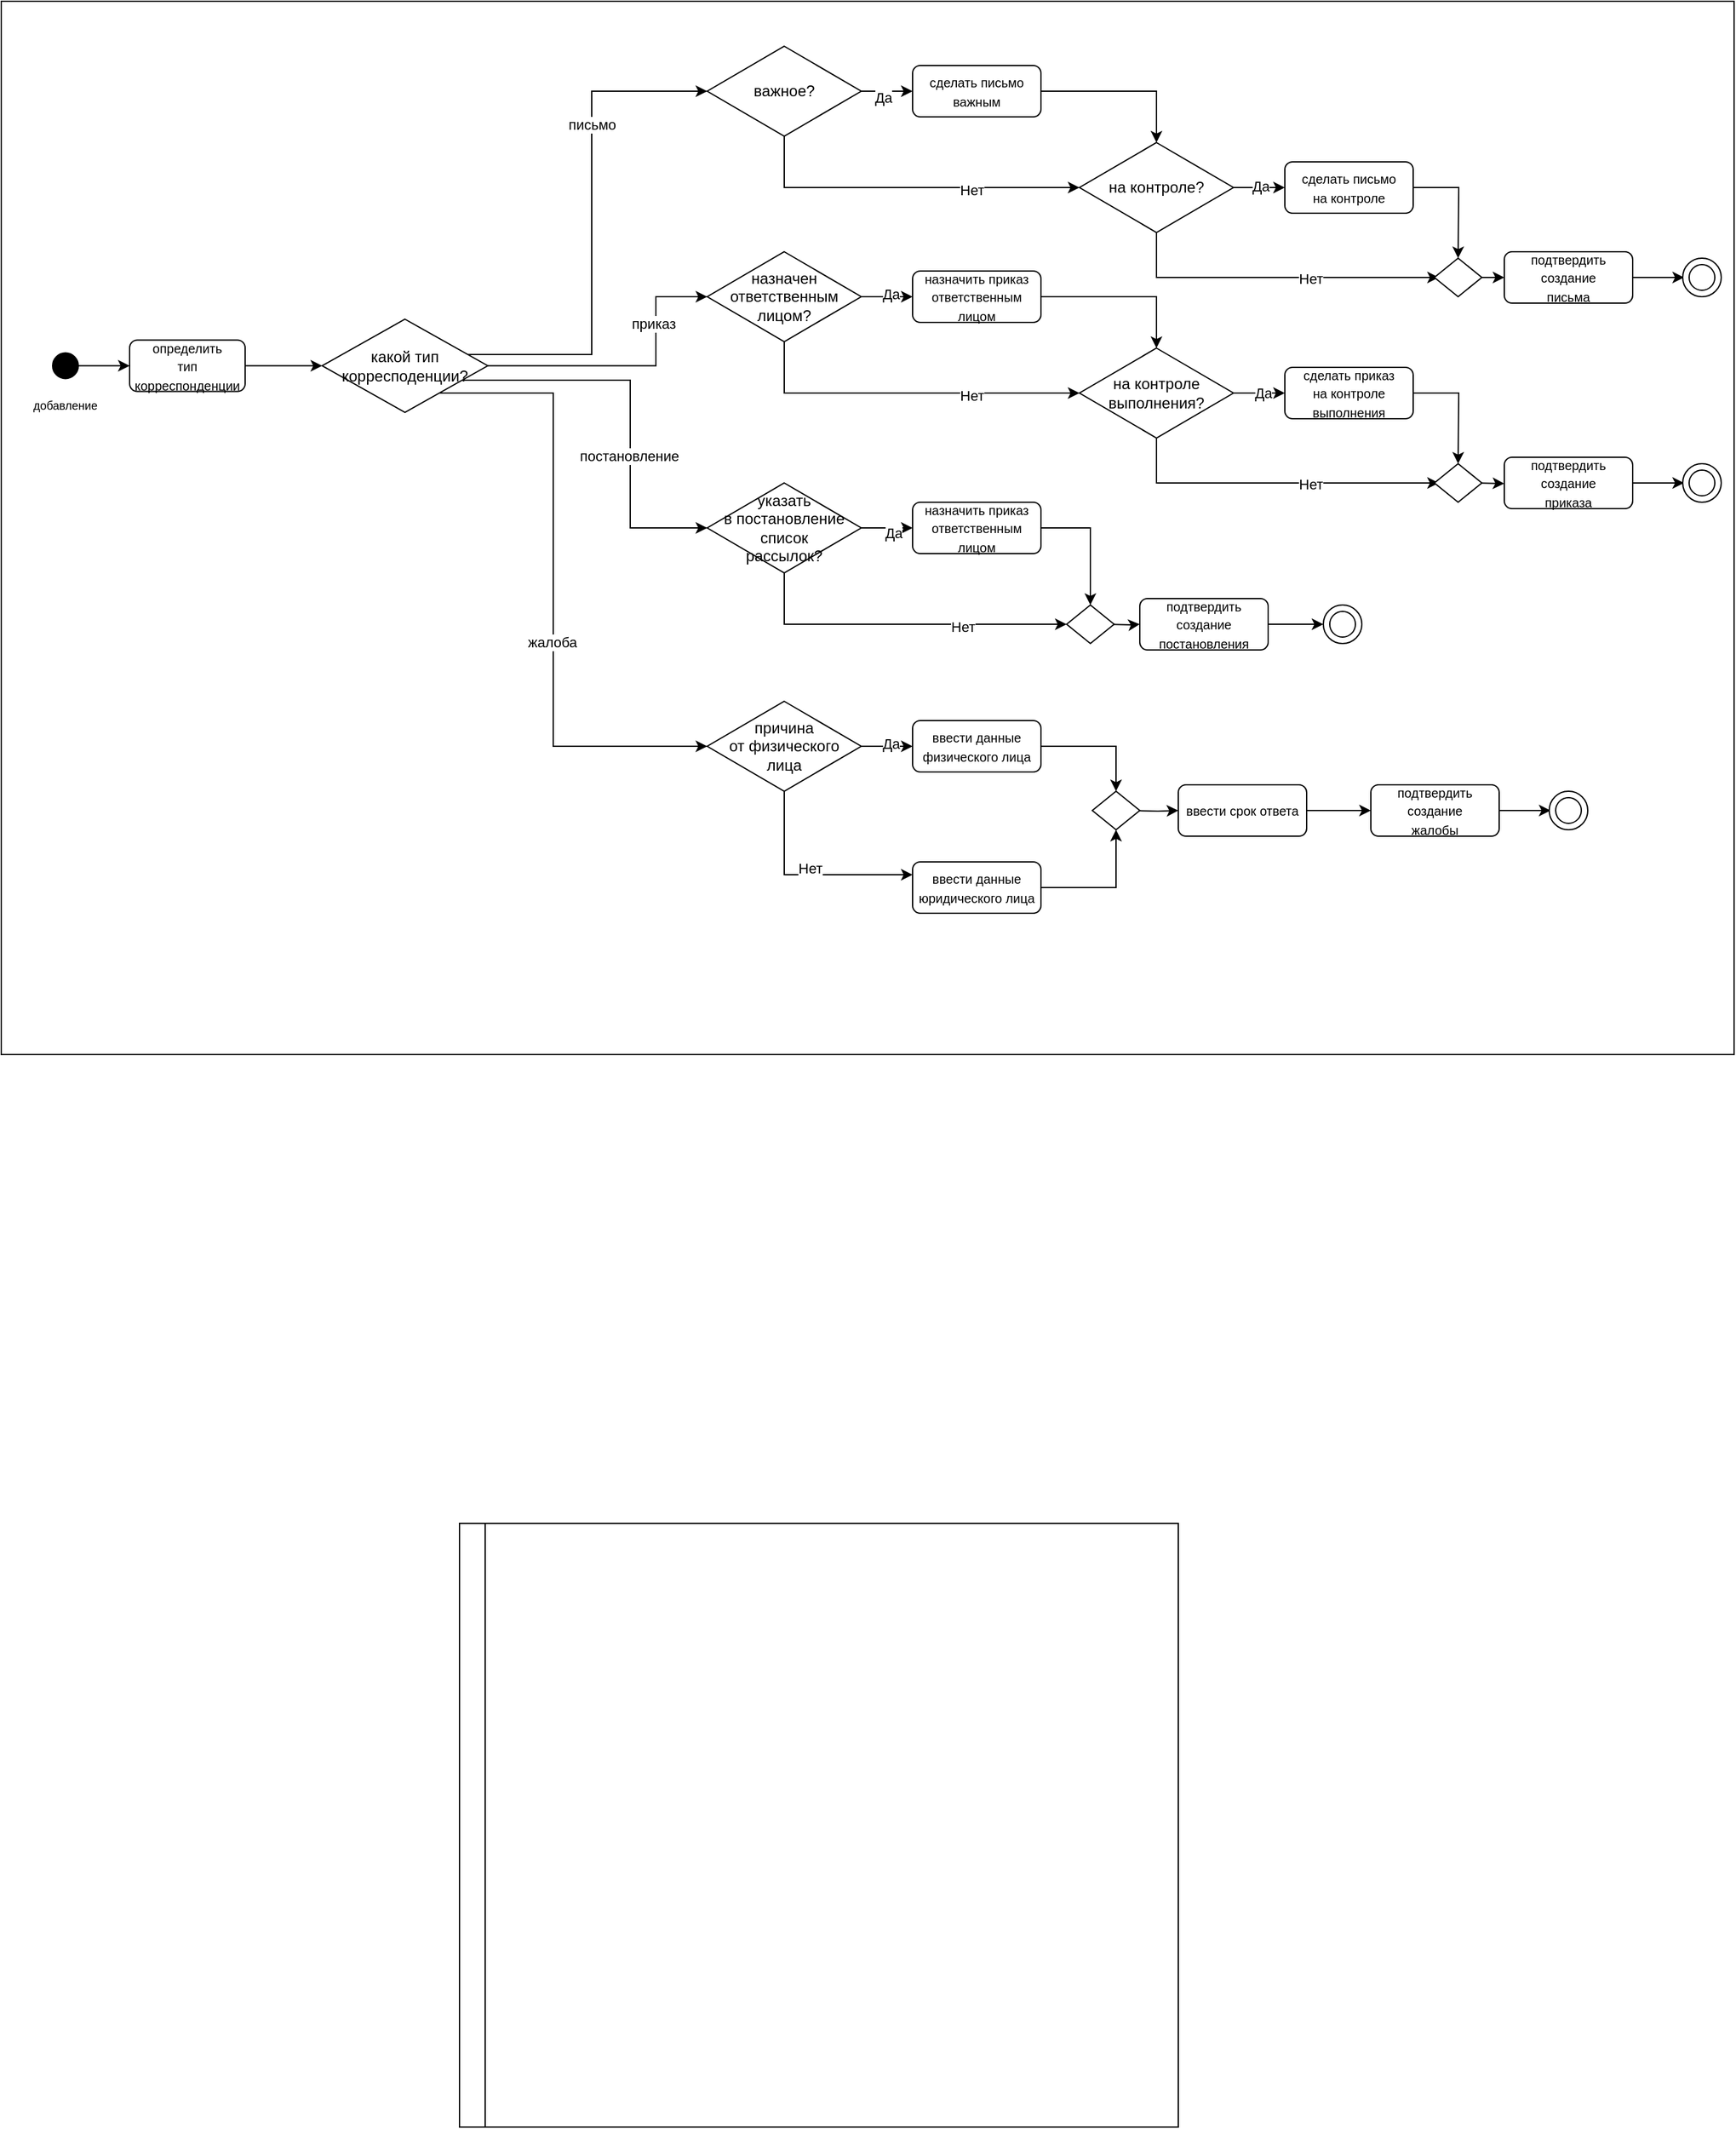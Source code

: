 <mxfile version="22.1.7" type="device" pages="4">
  <diagram id="prtHgNgQTEPvFCAcTncT" name="Page-1">
    <mxGraphModel dx="2415" dy="2097" grid="1" gridSize="10" guides="1" tooltips="1" connect="1" arrows="1" fold="1" page="1" pageScale="1" pageWidth="827" pageHeight="1169" math="0" shadow="0">
      <root>
        <mxCell id="0" />
        <mxCell id="1" parent="0" />
        <mxCell id="dNxyNK7c78bLwvsdeMH5-19" value="" style="swimlane;html=1;childLayout=stackLayout;resizeParent=1;resizeParentMax=0;horizontal=0;startSize=20;horizontalStack=0;" parent="1" vertex="1">
          <mxGeometry x="267" y="550" width="560" height="470" as="geometry">
            <mxRectangle x="120" y="120" width="40" height="60" as="alternateBounds" />
          </mxGeometry>
        </mxCell>
        <mxCell id="dNxyNK7c78bLwvsdeMH5-27" value="" style="edgeStyle=orthogonalEdgeStyle;rounded=0;orthogonalLoop=1;jettySize=auto;html=1;dashed=1;endArrow=none;endFill=0;" parent="dNxyNK7c78bLwvsdeMH5-19" edge="1">
          <mxGeometry relative="1" as="geometry">
            <mxPoint x="180" y="90" as="sourcePoint" />
            <mxPoint x="180" y="90" as="targetPoint" />
          </mxGeometry>
        </mxCell>
        <mxCell id="dNxyNK7c78bLwvsdeMH5-35" style="edgeStyle=orthogonalEdgeStyle;rounded=0;orthogonalLoop=1;jettySize=auto;html=1;endArrow=classic;endFill=1;" parent="dNxyNK7c78bLwvsdeMH5-19" edge="1">
          <mxGeometry relative="1" as="geometry">
            <mxPoint x="300" y="80" as="sourcePoint" />
            <mxPoint x="300" y="80" as="targetPoint" />
          </mxGeometry>
        </mxCell>
        <mxCell id="zysLelXhh0DluJcw5pJy-2" value="" style="rounded=0;whiteSpace=wrap;html=1;" parent="1" vertex="1">
          <mxGeometry x="-90" y="-635" width="1350" height="820" as="geometry" />
        </mxCell>
        <mxCell id="_hNQ7ZMHxFC8y0_ebgMu-2" value="" style="edgeStyle=orthogonalEdgeStyle;rounded=0;orthogonalLoop=1;jettySize=auto;html=1;" parent="1" source="zysLelXhh0DluJcw5pJy-3" target="_hNQ7ZMHxFC8y0_ebgMu-1" edge="1">
          <mxGeometry relative="1" as="geometry" />
        </mxCell>
        <mxCell id="zysLelXhh0DluJcw5pJy-3" value="" style="ellipse;whiteSpace=wrap;html=1;aspect=fixed;fillColor=#000000;" parent="1" vertex="1">
          <mxGeometry x="-50" y="-361.25" width="20" height="20" as="geometry" />
        </mxCell>
        <mxCell id="zysLelXhh0DluJcw5pJy-7" value="добавление" style="text;html=1;strokeColor=none;fillColor=none;align=center;verticalAlign=middle;whiteSpace=wrap;rounded=0;fontSize=9;" parent="1" vertex="1">
          <mxGeometry x="-70" y="-330" width="60" height="20" as="geometry" />
        </mxCell>
        <mxCell id="_hNQ7ZMHxFC8y0_ebgMu-4" value="" style="edgeStyle=orthogonalEdgeStyle;rounded=0;orthogonalLoop=1;jettySize=auto;html=1;" parent="1" source="_hNQ7ZMHxFC8y0_ebgMu-1" target="_hNQ7ZMHxFC8y0_ebgMu-3" edge="1">
          <mxGeometry relative="1" as="geometry" />
        </mxCell>
        <mxCell id="_hNQ7ZMHxFC8y0_ebgMu-1" value="&lt;font style=&quot;font-size: 10px;&quot;&gt;определить&lt;br&gt;тип&lt;br&gt;корреспонденции&lt;/font&gt;" style="rounded=1;whiteSpace=wrap;html=1;" parent="1" vertex="1">
          <mxGeometry x="10" y="-371.25" width="90" height="40" as="geometry" />
        </mxCell>
        <mxCell id="Wdhy14L4bmP1Kjovpzes-2" style="edgeStyle=orthogonalEdgeStyle;rounded=0;orthogonalLoop=1;jettySize=auto;html=1;entryX=0;entryY=0.5;entryDx=0;entryDy=0;" parent="1" source="_hNQ7ZMHxFC8y0_ebgMu-3" target="_hNQ7ZMHxFC8y0_ebgMu-5" edge="1">
          <mxGeometry relative="1" as="geometry">
            <Array as="points">
              <mxPoint x="370" y="-360" />
              <mxPoint x="370" y="-565" />
            </Array>
          </mxGeometry>
        </mxCell>
        <mxCell id="Wdhy14L4bmP1Kjovpzes-3" value="письмо" style="edgeLabel;html=1;align=center;verticalAlign=middle;resizable=0;points=[];" parent="Wdhy14L4bmP1Kjovpzes-2" vertex="1" connectable="0">
          <mxGeometry x="0.407" y="-1" relative="1" as="geometry">
            <mxPoint x="-1" as="offset" />
          </mxGeometry>
        </mxCell>
        <mxCell id="Wdhy14L4bmP1Kjovpzes-5" style="edgeStyle=orthogonalEdgeStyle;rounded=0;orthogonalLoop=1;jettySize=auto;html=1;entryX=0;entryY=0.5;entryDx=0;entryDy=0;" parent="1" source="_hNQ7ZMHxFC8y0_ebgMu-3" target="_hNQ7ZMHxFC8y0_ebgMu-41" edge="1">
          <mxGeometry relative="1" as="geometry">
            <Array as="points">
              <mxPoint x="420" y="-351" />
              <mxPoint x="420" y="-405" />
            </Array>
          </mxGeometry>
        </mxCell>
        <mxCell id="Wdhy14L4bmP1Kjovpzes-6" value="приказ" style="edgeLabel;html=1;align=center;verticalAlign=middle;resizable=0;points=[];" parent="Wdhy14L4bmP1Kjovpzes-5" vertex="1" connectable="0">
          <mxGeometry x="0.458" y="2" relative="1" as="geometry">
            <mxPoint as="offset" />
          </mxGeometry>
        </mxCell>
        <mxCell id="Wdhy14L4bmP1Kjovpzes-7" style="edgeStyle=orthogonalEdgeStyle;rounded=0;orthogonalLoop=1;jettySize=auto;html=1;entryX=0;entryY=0.5;entryDx=0;entryDy=0;" parent="1" source="_hNQ7ZMHxFC8y0_ebgMu-3" target="_hNQ7ZMHxFC8y0_ebgMu-72" edge="1">
          <mxGeometry relative="1" as="geometry">
            <Array as="points">
              <mxPoint x="400" y="-340" />
              <mxPoint x="400" y="-225" />
            </Array>
          </mxGeometry>
        </mxCell>
        <mxCell id="Wdhy14L4bmP1Kjovpzes-8" value="постановление" style="edgeLabel;html=1;align=center;verticalAlign=middle;resizable=0;points=[];" parent="Wdhy14L4bmP1Kjovpzes-7" vertex="1" connectable="0">
          <mxGeometry x="0.24" y="-1" relative="1" as="geometry">
            <mxPoint as="offset" />
          </mxGeometry>
        </mxCell>
        <mxCell id="Wdhy14L4bmP1Kjovpzes-9" style="edgeStyle=orthogonalEdgeStyle;rounded=0;orthogonalLoop=1;jettySize=auto;html=1;entryX=0;entryY=0.5;entryDx=0;entryDy=0;" parent="1" source="_hNQ7ZMHxFC8y0_ebgMu-3" target="_hNQ7ZMHxFC8y0_ebgMu-100" edge="1">
          <mxGeometry relative="1" as="geometry">
            <Array as="points">
              <mxPoint x="340" y="-330" />
              <mxPoint x="340" y="-55" />
            </Array>
          </mxGeometry>
        </mxCell>
        <mxCell id="Wdhy14L4bmP1Kjovpzes-10" value="жалоба" style="edgeLabel;html=1;align=center;verticalAlign=middle;resizable=0;points=[];" parent="Wdhy14L4bmP1Kjovpzes-9" vertex="1" connectable="0">
          <mxGeometry x="0.17" y="-1" relative="1" as="geometry">
            <mxPoint as="offset" />
          </mxGeometry>
        </mxCell>
        <mxCell id="_hNQ7ZMHxFC8y0_ebgMu-3" value="какой тип корресподенции?" style="rhombus;whiteSpace=wrap;html=1;fillColor=#FFFFFF;" parent="1" vertex="1">
          <mxGeometry x="160" y="-387.5" width="129" height="72.5" as="geometry" />
        </mxCell>
        <mxCell id="_hNQ7ZMHxFC8y0_ebgMu-26" value="" style="edgeStyle=orthogonalEdgeStyle;rounded=0;orthogonalLoop=1;jettySize=auto;html=1;" parent="1" source="_hNQ7ZMHxFC8y0_ebgMu-5" target="_hNQ7ZMHxFC8y0_ebgMu-25" edge="1">
          <mxGeometry relative="1" as="geometry" />
        </mxCell>
        <mxCell id="_hNQ7ZMHxFC8y0_ebgMu-27" value="Да" style="edgeLabel;html=1;align=center;verticalAlign=middle;resizable=0;points=[];" parent="_hNQ7ZMHxFC8y0_ebgMu-26" vertex="1" connectable="0">
          <mxGeometry x="-0.168" y="-5" relative="1" as="geometry">
            <mxPoint as="offset" />
          </mxGeometry>
        </mxCell>
        <mxCell id="_hNQ7ZMHxFC8y0_ebgMu-29" style="edgeStyle=orthogonalEdgeStyle;rounded=0;orthogonalLoop=1;jettySize=auto;html=1;entryX=0;entryY=0.5;entryDx=0;entryDy=0;" parent="1" source="_hNQ7ZMHxFC8y0_ebgMu-5" target="_hNQ7ZMHxFC8y0_ebgMu-28" edge="1">
          <mxGeometry relative="1" as="geometry">
            <Array as="points">
              <mxPoint x="520" y="-490" />
            </Array>
          </mxGeometry>
        </mxCell>
        <mxCell id="_hNQ7ZMHxFC8y0_ebgMu-30" value="Нет" style="edgeLabel;html=1;align=center;verticalAlign=middle;resizable=0;points=[];" parent="_hNQ7ZMHxFC8y0_ebgMu-29" vertex="1" connectable="0">
          <mxGeometry x="0.378" y="-2" relative="1" as="geometry">
            <mxPoint as="offset" />
          </mxGeometry>
        </mxCell>
        <mxCell id="_hNQ7ZMHxFC8y0_ebgMu-5" value="важное?" style="rhombus;whiteSpace=wrap;html=1;fillColor=#FFFFFF;" parent="1" vertex="1">
          <mxGeometry x="460" y="-600" width="120" height="70" as="geometry" />
        </mxCell>
        <mxCell id="_hNQ7ZMHxFC8y0_ebgMu-21" value="" style="edgeStyle=orthogonalEdgeStyle;rounded=0;orthogonalLoop=1;jettySize=auto;html=1;" parent="1" source="_hNQ7ZMHxFC8y0_ebgMu-15" edge="1">
          <mxGeometry relative="1" as="geometry">
            <mxPoint x="1221" y="-420" as="targetPoint" />
          </mxGeometry>
        </mxCell>
        <mxCell id="_hNQ7ZMHxFC8y0_ebgMu-15" value="&lt;font style=&quot;font-size: 10px;&quot;&gt;подтвердить&lt;br&gt;создание&lt;br&gt;письма&lt;/font&gt;" style="rounded=1;whiteSpace=wrap;html=1;" parent="1" vertex="1">
          <mxGeometry x="1081" y="-440" width="100" height="40" as="geometry" />
        </mxCell>
        <mxCell id="_hNQ7ZMHxFC8y0_ebgMu-31" style="edgeStyle=orthogonalEdgeStyle;rounded=0;orthogonalLoop=1;jettySize=auto;html=1;entryX=0.5;entryY=0;entryDx=0;entryDy=0;" parent="1" source="_hNQ7ZMHxFC8y0_ebgMu-25" target="_hNQ7ZMHxFC8y0_ebgMu-28" edge="1">
          <mxGeometry relative="1" as="geometry">
            <Array as="points">
              <mxPoint x="810" y="-565" />
            </Array>
          </mxGeometry>
        </mxCell>
        <mxCell id="_hNQ7ZMHxFC8y0_ebgMu-25" value="&lt;font style=&quot;font-size: 10px;&quot;&gt;сделать письмо&lt;br&gt;важным&lt;/font&gt;&lt;span style=&quot;font-size: 10px;&quot;&gt;&lt;br&gt;&lt;/span&gt;" style="rounded=1;whiteSpace=wrap;html=1;" parent="1" vertex="1">
          <mxGeometry x="620" y="-585" width="100" height="40" as="geometry" />
        </mxCell>
        <mxCell id="_hNQ7ZMHxFC8y0_ebgMu-33" value="" style="edgeStyle=orthogonalEdgeStyle;rounded=0;orthogonalLoop=1;jettySize=auto;html=1;" parent="1" source="_hNQ7ZMHxFC8y0_ebgMu-28" target="_hNQ7ZMHxFC8y0_ebgMu-32" edge="1">
          <mxGeometry relative="1" as="geometry" />
        </mxCell>
        <mxCell id="_hNQ7ZMHxFC8y0_ebgMu-36" value="Да" style="edgeLabel;html=1;align=center;verticalAlign=middle;resizable=0;points=[];" parent="_hNQ7ZMHxFC8y0_ebgMu-33" vertex="1" connectable="0">
          <mxGeometry x="0.035" y="1" relative="1" as="geometry">
            <mxPoint as="offset" />
          </mxGeometry>
        </mxCell>
        <mxCell id="_hNQ7ZMHxFC8y0_ebgMu-34" style="edgeStyle=orthogonalEdgeStyle;rounded=0;orthogonalLoop=1;jettySize=auto;html=1;entryX=0;entryY=0.5;entryDx=0;entryDy=0;" parent="1" source="_hNQ7ZMHxFC8y0_ebgMu-28" edge="1">
          <mxGeometry relative="1" as="geometry">
            <Array as="points">
              <mxPoint x="810" y="-420" />
            </Array>
            <mxPoint x="1030" y="-420" as="targetPoint" />
          </mxGeometry>
        </mxCell>
        <mxCell id="_hNQ7ZMHxFC8y0_ebgMu-37" value="Нет" style="edgeLabel;html=1;align=center;verticalAlign=middle;resizable=0;points=[];" parent="_hNQ7ZMHxFC8y0_ebgMu-34" vertex="1" connectable="0">
          <mxGeometry x="0.21" y="-1" relative="1" as="geometry">
            <mxPoint as="offset" />
          </mxGeometry>
        </mxCell>
        <mxCell id="_hNQ7ZMHxFC8y0_ebgMu-28" value="на контроле?" style="rhombus;whiteSpace=wrap;html=1;fillColor=#FFFFFF;" parent="1" vertex="1">
          <mxGeometry x="750" y="-525" width="120" height="70" as="geometry" />
        </mxCell>
        <mxCell id="l2N0_MCB98eP9rFO-y8g-5" style="edgeStyle=orthogonalEdgeStyle;rounded=0;orthogonalLoop=1;jettySize=auto;html=1;entryX=0.5;entryY=0;entryDx=0;entryDy=0;" parent="1" source="_hNQ7ZMHxFC8y0_ebgMu-32" edge="1">
          <mxGeometry relative="1" as="geometry">
            <mxPoint x="1045" y="-435" as="targetPoint" />
          </mxGeometry>
        </mxCell>
        <mxCell id="_hNQ7ZMHxFC8y0_ebgMu-32" value="&lt;font style=&quot;font-size: 10px;&quot;&gt;сделать письмо&lt;br&gt;на контроле&lt;/font&gt;&lt;span style=&quot;font-size: 10px;&quot;&gt;&lt;br&gt;&lt;/span&gt;" style="rounded=1;whiteSpace=wrap;html=1;" parent="1" vertex="1">
          <mxGeometry x="910" y="-510" width="100" height="40" as="geometry" />
        </mxCell>
        <mxCell id="_hNQ7ZMHxFC8y0_ebgMu-39" style="edgeStyle=orthogonalEdgeStyle;rounded=0;orthogonalLoop=1;jettySize=auto;html=1;entryX=0;entryY=0.5;entryDx=0;entryDy=0;" parent="1" source="_hNQ7ZMHxFC8y0_ebgMu-41" target="_hNQ7ZMHxFC8y0_ebgMu-48" edge="1">
          <mxGeometry relative="1" as="geometry">
            <Array as="points">
              <mxPoint x="520" y="-330" />
            </Array>
          </mxGeometry>
        </mxCell>
        <mxCell id="_hNQ7ZMHxFC8y0_ebgMu-40" value="Нет" style="edgeLabel;html=1;align=center;verticalAlign=middle;resizable=0;points=[];" parent="_hNQ7ZMHxFC8y0_ebgMu-39" vertex="1" connectable="0">
          <mxGeometry x="0.378" y="-2" relative="1" as="geometry">
            <mxPoint as="offset" />
          </mxGeometry>
        </mxCell>
        <mxCell id="_hNQ7ZMHxFC8y0_ebgMu-52" style="edgeStyle=orthogonalEdgeStyle;rounded=0;orthogonalLoop=1;jettySize=auto;html=1;entryX=0;entryY=0.5;entryDx=0;entryDy=0;" parent="1" source="_hNQ7ZMHxFC8y0_ebgMu-41" target="_hNQ7ZMHxFC8y0_ebgMu-45" edge="1">
          <mxGeometry relative="1" as="geometry" />
        </mxCell>
        <mxCell id="_hNQ7ZMHxFC8y0_ebgMu-54" value="Да" style="edgeLabel;html=1;align=center;verticalAlign=middle;resizable=0;points=[];" parent="_hNQ7ZMHxFC8y0_ebgMu-52" vertex="1" connectable="0">
          <mxGeometry x="0.142" y="2" relative="1" as="geometry">
            <mxPoint as="offset" />
          </mxGeometry>
        </mxCell>
        <mxCell id="_hNQ7ZMHxFC8y0_ebgMu-41" value="назначен ответственным лицом?" style="rhombus;whiteSpace=wrap;html=1;fillColor=#FFFFFF;" parent="1" vertex="1">
          <mxGeometry x="460" y="-440" width="120" height="70" as="geometry" />
        </mxCell>
        <mxCell id="_hNQ7ZMHxFC8y0_ebgMu-58" style="edgeStyle=orthogonalEdgeStyle;rounded=0;orthogonalLoop=1;jettySize=auto;html=1;entryX=0;entryY=0.5;entryDx=0;entryDy=0;" parent="1" source="_hNQ7ZMHxFC8y0_ebgMu-42" edge="1">
          <mxGeometry relative="1" as="geometry">
            <mxPoint x="1221.0" y="-260" as="targetPoint" />
          </mxGeometry>
        </mxCell>
        <mxCell id="_hNQ7ZMHxFC8y0_ebgMu-42" value="&lt;font style=&quot;font-size: 10px;&quot;&gt;подтвердить&lt;br&gt;создание&lt;br&gt;приказа&lt;/font&gt;" style="rounded=1;whiteSpace=wrap;html=1;" parent="1" vertex="1">
          <mxGeometry x="1081" y="-280" width="100" height="40" as="geometry" />
        </mxCell>
        <mxCell id="_hNQ7ZMHxFC8y0_ebgMu-44" style="edgeStyle=orthogonalEdgeStyle;rounded=0;orthogonalLoop=1;jettySize=auto;html=1;entryX=0.5;entryY=0;entryDx=0;entryDy=0;" parent="1" source="_hNQ7ZMHxFC8y0_ebgMu-45" target="_hNQ7ZMHxFC8y0_ebgMu-48" edge="1">
          <mxGeometry relative="1" as="geometry">
            <Array as="points">
              <mxPoint x="810" y="-405" />
            </Array>
          </mxGeometry>
        </mxCell>
        <mxCell id="_hNQ7ZMHxFC8y0_ebgMu-45" value="&lt;span style=&quot;font-size: 10px;&quot;&gt;назначить приказ ответственным лицом&lt;br&gt;&lt;/span&gt;" style="rounded=1;whiteSpace=wrap;html=1;" parent="1" vertex="1">
          <mxGeometry x="620" y="-425" width="100" height="40" as="geometry" />
        </mxCell>
        <mxCell id="_hNQ7ZMHxFC8y0_ebgMu-46" style="edgeStyle=orthogonalEdgeStyle;rounded=0;orthogonalLoop=1;jettySize=auto;html=1;entryX=0;entryY=0.5;entryDx=0;entryDy=0;" parent="1" source="_hNQ7ZMHxFC8y0_ebgMu-48" edge="1">
          <mxGeometry relative="1" as="geometry">
            <Array as="points">
              <mxPoint x="810" y="-260" />
            </Array>
            <mxPoint x="1030" y="-260" as="targetPoint" />
          </mxGeometry>
        </mxCell>
        <mxCell id="_hNQ7ZMHxFC8y0_ebgMu-47" value="Нет" style="edgeLabel;html=1;align=center;verticalAlign=middle;resizable=0;points=[];" parent="_hNQ7ZMHxFC8y0_ebgMu-46" vertex="1" connectable="0">
          <mxGeometry x="0.21" y="-1" relative="1" as="geometry">
            <mxPoint as="offset" />
          </mxGeometry>
        </mxCell>
        <mxCell id="_hNQ7ZMHxFC8y0_ebgMu-55" style="edgeStyle=orthogonalEdgeStyle;rounded=0;orthogonalLoop=1;jettySize=auto;html=1;entryX=0;entryY=0.5;entryDx=0;entryDy=0;" parent="1" source="_hNQ7ZMHxFC8y0_ebgMu-48" target="_hNQ7ZMHxFC8y0_ebgMu-49" edge="1">
          <mxGeometry relative="1" as="geometry" />
        </mxCell>
        <mxCell id="_hNQ7ZMHxFC8y0_ebgMu-56" value="Да" style="edgeLabel;html=1;align=center;verticalAlign=middle;resizable=0;points=[];" parent="_hNQ7ZMHxFC8y0_ebgMu-55" vertex="1" connectable="0">
          <mxGeometry x="0.142" relative="1" as="geometry">
            <mxPoint as="offset" />
          </mxGeometry>
        </mxCell>
        <mxCell id="_hNQ7ZMHxFC8y0_ebgMu-48" value="на контроле выполнения?" style="rhombus;whiteSpace=wrap;html=1;fillColor=#FFFFFF;" parent="1" vertex="1">
          <mxGeometry x="750" y="-365" width="120" height="70" as="geometry" />
        </mxCell>
        <mxCell id="l2N0_MCB98eP9rFO-y8g-11" style="edgeStyle=orthogonalEdgeStyle;rounded=0;orthogonalLoop=1;jettySize=auto;html=1;entryX=0.5;entryY=0;entryDx=0;entryDy=0;" parent="1" source="_hNQ7ZMHxFC8y0_ebgMu-49" edge="1">
          <mxGeometry relative="1" as="geometry">
            <mxPoint x="1045" y="-275" as="targetPoint" />
          </mxGeometry>
        </mxCell>
        <mxCell id="_hNQ7ZMHxFC8y0_ebgMu-49" value="&lt;font style=&quot;font-size: 10px;&quot;&gt;сделать приказ&lt;br&gt;на контроле выполнения&lt;/font&gt;&lt;span style=&quot;font-size: 10px;&quot;&gt;&lt;br&gt;&lt;/span&gt;" style="rounded=1;whiteSpace=wrap;html=1;" parent="1" vertex="1">
          <mxGeometry x="910" y="-350" width="100" height="40" as="geometry" />
        </mxCell>
        <mxCell id="_hNQ7ZMHxFC8y0_ebgMu-70" style="edgeStyle=orthogonalEdgeStyle;rounded=0;orthogonalLoop=1;jettySize=auto;html=1;entryX=0;entryY=0.5;entryDx=0;entryDy=0;" parent="1" source="_hNQ7ZMHxFC8y0_ebgMu-72" edge="1">
          <mxGeometry relative="1" as="geometry">
            <Array as="points">
              <mxPoint x="520" y="-150" />
            </Array>
            <mxPoint x="740" y="-150" as="targetPoint" />
          </mxGeometry>
        </mxCell>
        <mxCell id="_hNQ7ZMHxFC8y0_ebgMu-71" value="Нет" style="edgeLabel;html=1;align=center;verticalAlign=middle;resizable=0;points=[];" parent="_hNQ7ZMHxFC8y0_ebgMu-70" vertex="1" connectable="0">
          <mxGeometry x="0.378" y="-2" relative="1" as="geometry">
            <mxPoint as="offset" />
          </mxGeometry>
        </mxCell>
        <mxCell id="_hNQ7ZMHxFC8y0_ebgMu-87" style="edgeStyle=orthogonalEdgeStyle;rounded=0;orthogonalLoop=1;jettySize=auto;html=1;entryX=0;entryY=0.5;entryDx=0;entryDy=0;" parent="1" source="_hNQ7ZMHxFC8y0_ebgMu-72" target="_hNQ7ZMHxFC8y0_ebgMu-74" edge="1">
          <mxGeometry relative="1" as="geometry" />
        </mxCell>
        <mxCell id="_hNQ7ZMHxFC8y0_ebgMu-88" value="Да" style="edgeLabel;html=1;align=center;verticalAlign=middle;resizable=0;points=[];" parent="_hNQ7ZMHxFC8y0_ebgMu-87" vertex="1" connectable="0">
          <mxGeometry x="0.287" y="-4" relative="1" as="geometry">
            <mxPoint x="-1" as="offset" />
          </mxGeometry>
        </mxCell>
        <mxCell id="_hNQ7ZMHxFC8y0_ebgMu-72" value="указать&lt;br&gt;в постановление&lt;br&gt;список&lt;br&gt;рассылок?" style="rhombus;whiteSpace=wrap;html=1;fillColor=#FFFFFF;" parent="1" vertex="1">
          <mxGeometry x="460" y="-260" width="120" height="70" as="geometry" />
        </mxCell>
        <mxCell id="_hNQ7ZMHxFC8y0_ebgMu-96" value="" style="edgeStyle=orthogonalEdgeStyle;rounded=0;orthogonalLoop=1;jettySize=auto;html=1;entryX=0;entryY=0.5;entryDx=0;entryDy=0;" parent="1" source="_hNQ7ZMHxFC8y0_ebgMu-73" target="OtzGqNVEb2xT5p3p8gZl-13" edge="1">
          <mxGeometry relative="1" as="geometry">
            <mxPoint x="937" y="-150" as="targetPoint" />
          </mxGeometry>
        </mxCell>
        <mxCell id="_hNQ7ZMHxFC8y0_ebgMu-73" value="&lt;font style=&quot;font-size: 10px;&quot;&gt;подтвердить&lt;br&gt;создание&lt;br&gt;постановления&lt;br&gt;&lt;/font&gt;" style="rounded=1;whiteSpace=wrap;html=1;" parent="1" vertex="1">
          <mxGeometry x="797" y="-170" width="100" height="40" as="geometry" />
        </mxCell>
        <mxCell id="l2N0_MCB98eP9rFO-y8g-14" style="edgeStyle=orthogonalEdgeStyle;rounded=0;orthogonalLoop=1;jettySize=auto;html=1;entryX=0.5;entryY=0;entryDx=0;entryDy=0;" parent="1" source="_hNQ7ZMHxFC8y0_ebgMu-74" target="OtzGqNVEb2xT5p3p8gZl-4" edge="1">
          <mxGeometry relative="1" as="geometry">
            <mxPoint x="755" y="-165" as="targetPoint" />
          </mxGeometry>
        </mxCell>
        <mxCell id="_hNQ7ZMHxFC8y0_ebgMu-74" value="&lt;span style=&quot;font-size: 10px;&quot;&gt;назначить приказ ответственным лицом&lt;br&gt;&lt;/span&gt;" style="rounded=1;whiteSpace=wrap;html=1;" parent="1" vertex="1">
          <mxGeometry x="620" y="-245" width="100" height="40" as="geometry" />
        </mxCell>
        <mxCell id="_hNQ7ZMHxFC8y0_ebgMu-113" style="edgeStyle=orthogonalEdgeStyle;rounded=0;orthogonalLoop=1;jettySize=auto;html=1;entryX=0;entryY=0.5;entryDx=0;entryDy=0;" parent="1" source="_hNQ7ZMHxFC8y0_ebgMu-100" target="_hNQ7ZMHxFC8y0_ebgMu-105" edge="1">
          <mxGeometry relative="1" as="geometry" />
        </mxCell>
        <mxCell id="_hNQ7ZMHxFC8y0_ebgMu-114" value="Да" style="edgeLabel;html=1;align=center;verticalAlign=middle;resizable=0;points=[];" parent="_hNQ7ZMHxFC8y0_ebgMu-113" vertex="1" connectable="0">
          <mxGeometry x="0.142" y="2" relative="1" as="geometry">
            <mxPoint as="offset" />
          </mxGeometry>
        </mxCell>
        <mxCell id="_hNQ7ZMHxFC8y0_ebgMu-115" value="" style="edgeStyle=orthogonalEdgeStyle;rounded=0;orthogonalLoop=1;jettySize=auto;html=1;entryX=0;entryY=0.25;entryDx=0;entryDy=0;" parent="1" source="_hNQ7ZMHxFC8y0_ebgMu-100" target="_hNQ7ZMHxFC8y0_ebgMu-112" edge="1">
          <mxGeometry relative="1" as="geometry">
            <mxPoint x="520" y="20" as="targetPoint" />
            <Array as="points">
              <mxPoint x="520" y="45" />
            </Array>
          </mxGeometry>
        </mxCell>
        <mxCell id="_hNQ7ZMHxFC8y0_ebgMu-116" value="Нет" style="edgeLabel;html=1;align=center;verticalAlign=middle;resizable=0;points=[];" parent="_hNQ7ZMHxFC8y0_ebgMu-115" vertex="1" connectable="0">
          <mxGeometry x="-0.096" y="-3" relative="1" as="geometry">
            <mxPoint x="10" y="-8" as="offset" />
          </mxGeometry>
        </mxCell>
        <mxCell id="_hNQ7ZMHxFC8y0_ebgMu-100" value="причина&lt;br&gt;от физического&lt;br&gt;лица" style="rhombus;whiteSpace=wrap;html=1;fillColor=#FFFFFF;" parent="1" vertex="1">
          <mxGeometry x="460" y="-90" width="120" height="70" as="geometry" />
        </mxCell>
        <mxCell id="_hNQ7ZMHxFC8y0_ebgMu-101" style="edgeStyle=orthogonalEdgeStyle;rounded=0;orthogonalLoop=1;jettySize=auto;html=1;entryX=0;entryY=0.5;entryDx=0;entryDy=0;" parent="1" source="_hNQ7ZMHxFC8y0_ebgMu-102" edge="1">
          <mxGeometry relative="1" as="geometry">
            <mxPoint x="1117" y="-5" as="targetPoint" />
          </mxGeometry>
        </mxCell>
        <mxCell id="_hNQ7ZMHxFC8y0_ebgMu-102" value="&lt;font style=&quot;font-size: 10px;&quot;&gt;подтвердить&lt;br&gt;создание&lt;br&gt;жалобы&lt;/font&gt;" style="rounded=1;whiteSpace=wrap;html=1;" parent="1" vertex="1">
          <mxGeometry x="977" y="-25" width="100" height="40" as="geometry" />
        </mxCell>
        <mxCell id="l2N0_MCB98eP9rFO-y8g-18" style="edgeStyle=orthogonalEdgeStyle;rounded=0;orthogonalLoop=1;jettySize=auto;html=1;entryX=0.5;entryY=0;entryDx=0;entryDy=0;" parent="1" source="_hNQ7ZMHxFC8y0_ebgMu-105" target="OtzGqNVEb2xT5p3p8gZl-5" edge="1">
          <mxGeometry relative="1" as="geometry">
            <mxPoint x="775" y="-20" as="targetPoint" />
          </mxGeometry>
        </mxCell>
        <mxCell id="_hNQ7ZMHxFC8y0_ebgMu-105" value="&lt;span style=&quot;font-size: 10px;&quot;&gt;ввести данные физического лица&lt;br&gt;&lt;/span&gt;" style="rounded=1;whiteSpace=wrap;html=1;" parent="1" vertex="1">
          <mxGeometry x="620" y="-75" width="100" height="40" as="geometry" />
        </mxCell>
        <mxCell id="_hNQ7ZMHxFC8y0_ebgMu-121" value="" style="edgeStyle=orthogonalEdgeStyle;rounded=0;orthogonalLoop=1;jettySize=auto;html=1;" parent="1" source="_hNQ7ZMHxFC8y0_ebgMu-111" target="_hNQ7ZMHxFC8y0_ebgMu-102" edge="1">
          <mxGeometry relative="1" as="geometry" />
        </mxCell>
        <mxCell id="_hNQ7ZMHxFC8y0_ebgMu-111" value="&lt;span style=&quot;font-size: 10px;&quot;&gt;ввести срок ответа&lt;br&gt;&lt;/span&gt;" style="rounded=1;whiteSpace=wrap;html=1;" parent="1" vertex="1">
          <mxGeometry x="827" y="-25" width="100" height="40" as="geometry" />
        </mxCell>
        <mxCell id="l2N0_MCB98eP9rFO-y8g-19" style="edgeStyle=orthogonalEdgeStyle;rounded=0;orthogonalLoop=1;jettySize=auto;html=1;entryX=0.5;entryY=1;entryDx=0;entryDy=0;" parent="1" source="_hNQ7ZMHxFC8y0_ebgMu-112" target="OtzGqNVEb2xT5p3p8gZl-5" edge="1">
          <mxGeometry relative="1" as="geometry">
            <mxPoint x="775" y="10" as="targetPoint" />
          </mxGeometry>
        </mxCell>
        <mxCell id="_hNQ7ZMHxFC8y0_ebgMu-112" value="&lt;span style=&quot;font-size: 10px;&quot;&gt;ввести данные юридического лица&lt;br&gt;&lt;/span&gt;" style="rounded=1;whiteSpace=wrap;html=1;" parent="1" vertex="1">
          <mxGeometry x="620" y="35" width="100" height="40" as="geometry" />
        </mxCell>
        <mxCell id="l2N0_MCB98eP9rFO-y8g-6" style="edgeStyle=orthogonalEdgeStyle;rounded=0;orthogonalLoop=1;jettySize=auto;html=1;entryX=0;entryY=0.5;entryDx=0;entryDy=0;" parent="1" target="_hNQ7ZMHxFC8y0_ebgMu-15" edge="1">
          <mxGeometry relative="1" as="geometry">
            <mxPoint x="1060" y="-420" as="sourcePoint" />
          </mxGeometry>
        </mxCell>
        <mxCell id="l2N0_MCB98eP9rFO-y8g-12" value="" style="edgeStyle=orthogonalEdgeStyle;rounded=0;orthogonalLoop=1;jettySize=auto;html=1;" parent="1" target="_hNQ7ZMHxFC8y0_ebgMu-42" edge="1">
          <mxGeometry relative="1" as="geometry">
            <mxPoint x="1060" y="-260" as="sourcePoint" />
          </mxGeometry>
        </mxCell>
        <mxCell id="l2N0_MCB98eP9rFO-y8g-15" value="" style="edgeStyle=orthogonalEdgeStyle;rounded=0;orthogonalLoop=1;jettySize=auto;html=1;" parent="1" target="_hNQ7ZMHxFC8y0_ebgMu-73" edge="1">
          <mxGeometry relative="1" as="geometry">
            <mxPoint x="770" y="-150" as="sourcePoint" />
          </mxGeometry>
        </mxCell>
        <mxCell id="l2N0_MCB98eP9rFO-y8g-20" value="" style="edgeStyle=orthogonalEdgeStyle;rounded=0;orthogonalLoop=1;jettySize=auto;html=1;" parent="1" target="_hNQ7ZMHxFC8y0_ebgMu-111" edge="1">
          <mxGeometry relative="1" as="geometry">
            <mxPoint x="790" y="-5" as="sourcePoint" />
          </mxGeometry>
        </mxCell>
        <mxCell id="OtzGqNVEb2xT5p3p8gZl-1" value="" style="rhombus;whiteSpace=wrap;html=1;" parent="1" vertex="1">
          <mxGeometry x="1026.5" y="-435" width="37" height="30" as="geometry" />
        </mxCell>
        <mxCell id="OtzGqNVEb2xT5p3p8gZl-3" value="" style="rhombus;whiteSpace=wrap;html=1;" parent="1" vertex="1">
          <mxGeometry x="1026.5" y="-275" width="37" height="30" as="geometry" />
        </mxCell>
        <mxCell id="OtzGqNVEb2xT5p3p8gZl-4" value="" style="rhombus;whiteSpace=wrap;html=1;" parent="1" vertex="1">
          <mxGeometry x="740" y="-165" width="37" height="30" as="geometry" />
        </mxCell>
        <mxCell id="OtzGqNVEb2xT5p3p8gZl-5" value="" style="rhombus;whiteSpace=wrap;html=1;" parent="1" vertex="1">
          <mxGeometry x="760" y="-20" width="37" height="30" as="geometry" />
        </mxCell>
        <mxCell id="OtzGqNVEb2xT5p3p8gZl-6" value="" style="ellipse;whiteSpace=wrap;html=1;aspect=fixed;" parent="1" vertex="1">
          <mxGeometry x="1116" y="-20" width="30" height="30" as="geometry" />
        </mxCell>
        <mxCell id="OtzGqNVEb2xT5p3p8gZl-7" value="" style="ellipse;whiteSpace=wrap;html=1;aspect=fixed;" parent="1" vertex="1">
          <mxGeometry x="1121" y="-15" width="20" height="20" as="geometry" />
        </mxCell>
        <mxCell id="OtzGqNVEb2xT5p3p8gZl-9" value="" style="ellipse;whiteSpace=wrap;html=1;aspect=fixed;" parent="1" vertex="1">
          <mxGeometry x="1220" y="-275" width="30" height="30" as="geometry" />
        </mxCell>
        <mxCell id="OtzGqNVEb2xT5p3p8gZl-10" value="" style="ellipse;whiteSpace=wrap;html=1;aspect=fixed;" parent="1" vertex="1">
          <mxGeometry x="1225" y="-270" width="20" height="20" as="geometry" />
        </mxCell>
        <mxCell id="OtzGqNVEb2xT5p3p8gZl-11" value="" style="ellipse;whiteSpace=wrap;html=1;aspect=fixed;" parent="1" vertex="1">
          <mxGeometry x="1220" y="-435" width="30" height="30" as="geometry" />
        </mxCell>
        <mxCell id="OtzGqNVEb2xT5p3p8gZl-12" value="" style="ellipse;whiteSpace=wrap;html=1;aspect=fixed;" parent="1" vertex="1">
          <mxGeometry x="1225" y="-430" width="20" height="20" as="geometry" />
        </mxCell>
        <mxCell id="OtzGqNVEb2xT5p3p8gZl-13" value="" style="ellipse;whiteSpace=wrap;html=1;aspect=fixed;" parent="1" vertex="1">
          <mxGeometry x="940" y="-165" width="30" height="30" as="geometry" />
        </mxCell>
        <mxCell id="OtzGqNVEb2xT5p3p8gZl-14" value="" style="ellipse;whiteSpace=wrap;html=1;aspect=fixed;" parent="1" vertex="1">
          <mxGeometry x="945" y="-160" width="20" height="20" as="geometry" />
        </mxCell>
      </root>
    </mxGraphModel>
  </diagram>
  <diagram id="hKTRN4Eu5D3dBun8HlOk" name="Страница — 2">
    <mxGraphModel dx="2591" dy="1031" grid="1" gridSize="10" guides="1" tooltips="1" connect="1" arrows="1" fold="1" page="1" pageScale="1" pageWidth="827" pageHeight="1169" math="0" shadow="0">
      <root>
        <mxCell id="0" />
        <mxCell id="1" parent="0" />
        <mxCell id="ijHg-M6VovlhX_DKMfo1-1" value="" style="rounded=0;whiteSpace=wrap;html=1;" vertex="1" parent="1">
          <mxGeometry x="-10" width="930" height="950" as="geometry" />
        </mxCell>
        <mxCell id="Z0ue60KEQzysiuTv03bT-1" value="Пользователь" style="shape=umlActor;verticalLabelPosition=bottom;verticalAlign=top;html=1;outlineConnect=0;" parent="1" vertex="1">
          <mxGeometry x="140" y="40" width="30" height="60" as="geometry" />
        </mxCell>
        <mxCell id="Z0ue60KEQzysiuTv03bT-2" value="Приложение" style="rounded=0;whiteSpace=wrap;html=1;" parent="1" vertex="1">
          <mxGeometry x="290" y="40" width="120" height="60" as="geometry" />
        </mxCell>
        <mxCell id="Z0ue60KEQzysiuTv03bT-3" value="Журнал" style="rounded=0;whiteSpace=wrap;html=1;" parent="1" vertex="1">
          <mxGeometry x="500" y="40" width="120" height="60" as="geometry" />
        </mxCell>
        <mxCell id="Z0ue60KEQzysiuTv03bT-4" value="Корреспонденция" style="rounded=0;whiteSpace=wrap;html=1;" parent="1" vertex="1">
          <mxGeometry x="707" y="40" width="120" height="60" as="geometry" />
        </mxCell>
        <mxCell id="Z0ue60KEQzysiuTv03bT-5" value="" style="rounded=0;whiteSpace=wrap;html=1;" parent="1" vertex="1">
          <mxGeometry x="150" y="130" width="10" height="770" as="geometry" />
        </mxCell>
        <mxCell id="Z0ue60KEQzysiuTv03bT-6" value="" style="endArrow=none;dashed=1;html=1;dashPattern=1 3;strokeWidth=2;rounded=0;" parent="1" edge="1">
          <mxGeometry width="50" height="50" relative="1" as="geometry">
            <mxPoint x="350" y="180" as="sourcePoint" />
            <mxPoint x="350" y="120" as="targetPoint" />
          </mxGeometry>
        </mxCell>
        <mxCell id="Z0ue60KEQzysiuTv03bT-8" value="" style="endArrow=none;dashed=1;html=1;dashPattern=1 3;strokeWidth=2;rounded=0;" parent="1" edge="1">
          <mxGeometry width="50" height="50" relative="1" as="geometry">
            <mxPoint x="350" y="380" as="sourcePoint" />
            <mxPoint x="350" y="340" as="targetPoint" />
          </mxGeometry>
        </mxCell>
        <mxCell id="Z0ue60KEQzysiuTv03bT-10" value="" style="endArrow=none;dashed=1;html=1;dashPattern=1 3;strokeWidth=2;rounded=0;" parent="1" source="b9I3FtaCnOZ5W_pDFeEo-1" edge="1">
          <mxGeometry width="50" height="50" relative="1" as="geometry">
            <mxPoint x="350" y="880" as="sourcePoint" />
            <mxPoint x="350" y="540" as="targetPoint" />
          </mxGeometry>
        </mxCell>
        <mxCell id="Z0ue60KEQzysiuTv03bT-12" value="" style="endArrow=none;dashed=1;html=1;dashPattern=1 3;strokeWidth=2;rounded=0;" parent="1" source="Z0ue60KEQzysiuTv03bT-13" edge="1">
          <mxGeometry width="50" height="50" relative="1" as="geometry">
            <mxPoint x="559" y="880" as="sourcePoint" />
            <mxPoint x="559.29" y="120" as="targetPoint" />
          </mxGeometry>
        </mxCell>
        <mxCell id="Z0ue60KEQzysiuTv03bT-14" value="" style="endArrow=none;dashed=1;html=1;dashPattern=1 3;strokeWidth=2;rounded=0;" parent="1" source="Z0ue60KEQzysiuTv03bT-15" target="Z0ue60KEQzysiuTv03bT-13" edge="1">
          <mxGeometry width="50" height="50" relative="1" as="geometry">
            <mxPoint x="559" y="880" as="sourcePoint" />
            <mxPoint x="559.29" y="120" as="targetPoint" />
          </mxGeometry>
        </mxCell>
        <mxCell id="Z0ue60KEQzysiuTv03bT-13" value="" style="rounded=0;whiteSpace=wrap;html=1;" parent="1" vertex="1">
          <mxGeometry x="555" y="180" width="10" height="140" as="geometry" />
        </mxCell>
        <mxCell id="Z0ue60KEQzysiuTv03bT-16" value="" style="endArrow=none;dashed=1;html=1;dashPattern=1 3;strokeWidth=2;rounded=0;" parent="1" source="Z0ue60KEQzysiuTv03bT-17" target="Z0ue60KEQzysiuTv03bT-15" edge="1">
          <mxGeometry width="50" height="50" relative="1" as="geometry">
            <mxPoint x="559" y="880" as="sourcePoint" />
            <mxPoint x="560" y="320" as="targetPoint" />
          </mxGeometry>
        </mxCell>
        <mxCell id="Z0ue60KEQzysiuTv03bT-15" value="" style="rounded=0;whiteSpace=wrap;html=1;" parent="1" vertex="1">
          <mxGeometry x="555" y="380" width="10" height="140" as="geometry" />
        </mxCell>
        <mxCell id="Z0ue60KEQzysiuTv03bT-18" value="" style="endArrow=none;dashed=1;html=1;dashPattern=1 3;strokeWidth=2;rounded=0;" parent="1" target="Z0ue60KEQzysiuTv03bT-17" edge="1">
          <mxGeometry width="50" height="50" relative="1" as="geometry">
            <mxPoint x="559" y="880" as="sourcePoint" />
            <mxPoint x="560" y="520" as="targetPoint" />
          </mxGeometry>
        </mxCell>
        <mxCell id="Z0ue60KEQzysiuTv03bT-17" value="" style="rounded=0;whiteSpace=wrap;html=1;" parent="1" vertex="1">
          <mxGeometry x="555" y="584.5" width="10" height="140" as="geometry" />
        </mxCell>
        <mxCell id="Z0ue60KEQzysiuTv03bT-19" value="" style="endArrow=none;dashed=1;html=1;dashPattern=1 3;strokeWidth=2;rounded=0;" parent="1" source="Z0ue60KEQzysiuTv03bT-20" edge="1">
          <mxGeometry width="50" height="50" relative="1" as="geometry">
            <mxPoint x="766" y="883.81" as="sourcePoint" />
            <mxPoint x="766.29" y="120" as="targetPoint" />
          </mxGeometry>
        </mxCell>
        <mxCell id="Z0ue60KEQzysiuTv03bT-21" value="" style="endArrow=none;dashed=1;html=1;dashPattern=1 3;strokeWidth=2;rounded=0;" parent="1" target="Z0ue60KEQzysiuTv03bT-20" edge="1">
          <mxGeometry width="50" height="50" relative="1" as="geometry">
            <mxPoint x="765" y="880" as="sourcePoint" />
            <mxPoint x="766.29" y="120" as="targetPoint" />
          </mxGeometry>
        </mxCell>
        <mxCell id="Z0ue60KEQzysiuTv03bT-20" value="" style="rounded=0;whiteSpace=wrap;html=1;" parent="1" vertex="1">
          <mxGeometry x="760" y="195" width="10" height="110" as="geometry" />
        </mxCell>
        <mxCell id="Z0ue60KEQzysiuTv03bT-22" value="" style="rounded=0;whiteSpace=wrap;html=1;" parent="1" vertex="1">
          <mxGeometry x="762" y="395" width="10" height="110" as="geometry" />
        </mxCell>
        <mxCell id="Z0ue60KEQzysiuTv03bT-31" value="" style="endArrow=classic;html=1;rounded=0;exitX=1.029;exitY=0.098;exitDx=0;exitDy=0;exitPerimeter=0;entryX=-0.334;entryY=0.151;entryDx=0;entryDy=0;entryPerimeter=0;" parent="1" source="Z0ue60KEQzysiuTv03bT-5" edge="1">
          <mxGeometry width="50" height="50" relative="1" as="geometry">
            <mxPoint x="180" y="210" as="sourcePoint" />
            <mxPoint x="341.66" y="204.16" as="targetPoint" />
          </mxGeometry>
        </mxCell>
        <mxCell id="Z0ue60KEQzysiuTv03bT-32" value="создание корреспонденции()" style="edgeLabel;html=1;align=center;verticalAlign=middle;resizable=0;points=[];" parent="Z0ue60KEQzysiuTv03bT-31" vertex="1" connectable="0">
          <mxGeometry x="0.365" y="-1" relative="1" as="geometry">
            <mxPoint x="-25" y="-11" as="offset" />
          </mxGeometry>
        </mxCell>
        <mxCell id="Z0ue60KEQzysiuTv03bT-33" value="" style="endArrow=classic;html=1;rounded=0;exitX=1.029;exitY=0.098;exitDx=0;exitDy=0;exitPerimeter=0;entryX=-0.157;entryY=0.211;entryDx=0;entryDy=0;entryPerimeter=0;" parent="1" target="Z0ue60KEQzysiuTv03bT-13" edge="1">
          <mxGeometry width="50" height="50" relative="1" as="geometry">
            <mxPoint x="355" y="211" as="sourcePoint" />
            <mxPoint x="537" y="210" as="targetPoint" />
          </mxGeometry>
        </mxCell>
        <mxCell id="Z0ue60KEQzysiuTv03bT-34" value="создание корреспонденции()" style="edgeLabel;html=1;align=center;verticalAlign=middle;resizable=0;points=[];" parent="Z0ue60KEQzysiuTv03bT-33" vertex="1" connectable="0">
          <mxGeometry x="0.365" y="-1" relative="1" as="geometry">
            <mxPoint x="-25" y="-11" as="offset" />
          </mxGeometry>
        </mxCell>
        <mxCell id="Z0ue60KEQzysiuTv03bT-37" value="" style="endArrow=classic;html=1;rounded=0;entryX=0;entryY=0.25;entryDx=0;entryDy=0;" parent="1" target="Z0ue60KEQzysiuTv03bT-20" edge="1">
          <mxGeometry width="50" height="50" relative="1" as="geometry">
            <mxPoint x="560" y="223" as="sourcePoint" />
            <mxPoint x="680" y="200" as="targetPoint" />
          </mxGeometry>
        </mxCell>
        <mxCell id="Z0ue60KEQzysiuTv03bT-38" value="Создание&lt;br&gt;корреспонденции" style="edgeLabel;html=1;align=center;verticalAlign=middle;resizable=0;points=[];" parent="Z0ue60KEQzysiuTv03bT-37" vertex="1" connectable="0">
          <mxGeometry x="0.731" y="1" relative="1" as="geometry">
            <mxPoint x="-64" y="-30" as="offset" />
          </mxGeometry>
        </mxCell>
        <mxCell id="Z0ue60KEQzysiuTv03bT-47" value="" style="endArrow=classic;html=1;rounded=0;exitX=1.029;exitY=0.098;exitDx=0;exitDy=0;exitPerimeter=0;entryX=-0.334;entryY=0.151;entryDx=0;entryDy=0;entryPerimeter=0;" parent="1" edge="1">
          <mxGeometry width="50" height="50" relative="1" as="geometry">
            <mxPoint x="162" y="398.5" as="sourcePoint" />
            <mxPoint x="344" y="397.5" as="targetPoint" />
          </mxGeometry>
        </mxCell>
        <mxCell id="Z0ue60KEQzysiuTv03bT-48" value="Редактирование корреспонденции()" style="edgeLabel;html=1;align=center;verticalAlign=middle;resizable=0;points=[];" parent="Z0ue60KEQzysiuTv03bT-47" vertex="1" connectable="0">
          <mxGeometry x="0.365" y="-1" relative="1" as="geometry">
            <mxPoint x="-25" y="-11" as="offset" />
          </mxGeometry>
        </mxCell>
        <mxCell id="Z0ue60KEQzysiuTv03bT-49" value="" style="endArrow=classic;html=1;rounded=0;exitX=1.029;exitY=0.098;exitDx=0;exitDy=0;exitPerimeter=0;entryX=-0.157;entryY=0.211;entryDx=0;entryDy=0;entryPerimeter=0;" parent="1" edge="1">
          <mxGeometry width="50" height="50" relative="1" as="geometry">
            <mxPoint x="357" y="404.5" as="sourcePoint" />
            <mxPoint x="555" y="403.5" as="targetPoint" />
          </mxGeometry>
        </mxCell>
        <mxCell id="Z0ue60KEQzysiuTv03bT-50" value="Редактирование корреспонденции()" style="edgeLabel;html=1;align=center;verticalAlign=middle;resizable=0;points=[];" parent="Z0ue60KEQzysiuTv03bT-49" vertex="1" connectable="0">
          <mxGeometry x="0.365" y="-1" relative="1" as="geometry">
            <mxPoint x="-25" y="-11" as="offset" />
          </mxGeometry>
        </mxCell>
        <mxCell id="Z0ue60KEQzysiuTv03bT-51" value="" style="endArrow=classic;html=1;rounded=0;exitX=1;exitY=0.25;exitDx=0;exitDy=0;entryX=0;entryY=0.25;entryDx=0;entryDy=0;" parent="1" edge="1">
          <mxGeometry width="50" height="50" relative="1" as="geometry">
            <mxPoint x="567" y="408.5" as="sourcePoint" />
            <mxPoint x="762" y="416.5" as="targetPoint" />
          </mxGeometry>
        </mxCell>
        <mxCell id="Z0ue60KEQzysiuTv03bT-52" value="Редактирование&lt;br&gt;корреспонденции" style="edgeLabel;html=1;align=center;verticalAlign=middle;resizable=0;points=[];" parent="Z0ue60KEQzysiuTv03bT-51" vertex="1" connectable="0">
          <mxGeometry x="0.731" y="1" relative="1" as="geometry">
            <mxPoint x="-64" y="-30" as="offset" />
          </mxGeometry>
        </mxCell>
        <mxCell id="Z0ue60KEQzysiuTv03bT-61" value="" style="endArrow=classic;html=1;rounded=0;exitX=1.029;exitY=0.098;exitDx=0;exitDy=0;exitPerimeter=0;entryX=-0.334;entryY=0.151;entryDx=0;entryDy=0;entryPerimeter=0;" parent="1" edge="1">
          <mxGeometry width="50" height="50" relative="1" as="geometry">
            <mxPoint x="162" y="621" as="sourcePoint" />
            <mxPoint x="344" y="620" as="targetPoint" />
          </mxGeometry>
        </mxCell>
        <mxCell id="Z0ue60KEQzysiuTv03bT-62" value="Удаление корреспонденции()" style="edgeLabel;html=1;align=center;verticalAlign=middle;resizable=0;points=[];" parent="Z0ue60KEQzysiuTv03bT-61" vertex="1" connectable="0">
          <mxGeometry x="0.365" y="-1" relative="1" as="geometry">
            <mxPoint x="-25" y="-11" as="offset" />
          </mxGeometry>
        </mxCell>
        <mxCell id="Z0ue60KEQzysiuTv03bT-63" value="" style="endArrow=classic;html=1;rounded=0;exitX=1.029;exitY=0.098;exitDx=0;exitDy=0;exitPerimeter=0;entryX=-0.157;entryY=0.211;entryDx=0;entryDy=0;entryPerimeter=0;" parent="1" edge="1">
          <mxGeometry width="50" height="50" relative="1" as="geometry">
            <mxPoint x="357" y="627" as="sourcePoint" />
            <mxPoint x="555" y="626" as="targetPoint" />
          </mxGeometry>
        </mxCell>
        <mxCell id="Z0ue60KEQzysiuTv03bT-64" value="Удаление корреспонденции()" style="edgeLabel;html=1;align=center;verticalAlign=middle;resizable=0;points=[];" parent="Z0ue60KEQzysiuTv03bT-63" vertex="1" connectable="0">
          <mxGeometry x="0.365" y="-1" relative="1" as="geometry">
            <mxPoint x="-25" y="-11" as="offset" />
          </mxGeometry>
        </mxCell>
        <mxCell id="b9I3FtaCnOZ5W_pDFeEo-2" value="" style="endArrow=none;dashed=1;html=1;dashPattern=1 3;strokeWidth=2;rounded=0;" parent="1" target="b9I3FtaCnOZ5W_pDFeEo-1" edge="1">
          <mxGeometry width="50" height="50" relative="1" as="geometry">
            <mxPoint x="350" y="880" as="sourcePoint" />
            <mxPoint x="350" y="540" as="targetPoint" />
          </mxGeometry>
        </mxCell>
        <mxCell id="b9I3FtaCnOZ5W_pDFeEo-1" value="" style="rounded=0;whiteSpace=wrap;html=1;" parent="1" vertex="1">
          <mxGeometry x="345" y="130" width="10" height="770" as="geometry" />
        </mxCell>
        <mxCell id="b9I3FtaCnOZ5W_pDFeEo-4" value="" style="endArrow=block;dashed=1;endFill=0;endSize=12;html=1;rounded=0;exitX=0;exitY=0.75;exitDx=0;exitDy=0;entryX=1;entryY=0.75;entryDx=0;entryDy=0;" parent="1" source="Z0ue60KEQzysiuTv03bT-20" target="Z0ue60KEQzysiuTv03bT-13" edge="1">
          <mxGeometry width="160" relative="1" as="geometry">
            <mxPoint x="707" y="300" as="sourcePoint" />
            <mxPoint x="597" y="380" as="targetPoint" />
          </mxGeometry>
        </mxCell>
        <mxCell id="b9I3FtaCnOZ5W_pDFeEo-5" value="корреспонденция создана&lt;br&gt;и добавлена в список&amp;nbsp;" style="edgeLabel;html=1;align=center;verticalAlign=middle;resizable=0;points=[];" parent="b9I3FtaCnOZ5W_pDFeEo-4" vertex="1" connectable="0">
          <mxGeometry x="-0.021" y="2" relative="1" as="geometry">
            <mxPoint as="offset" />
          </mxGeometry>
        </mxCell>
        <mxCell id="b9I3FtaCnOZ5W_pDFeEo-6" value="" style="endArrow=block;dashed=1;endFill=0;endSize=12;html=1;rounded=0;exitX=-0.5;exitY=0.857;exitDx=0;exitDy=0;exitPerimeter=0;" parent="1" source="Z0ue60KEQzysiuTv03bT-13" edge="1">
          <mxGeometry width="160" relative="1" as="geometry">
            <mxPoint x="360" y="290" as="sourcePoint" />
            <mxPoint x="360" y="300" as="targetPoint" />
          </mxGeometry>
        </mxCell>
        <mxCell id="b9I3FtaCnOZ5W_pDFeEo-7" value="результат о создании&lt;br style=&quot;border-color: var(--border-color);&quot;&gt;корреспонденции" style="edgeLabel;html=1;align=center;verticalAlign=middle;resizable=0;points=[];" parent="b9I3FtaCnOZ5W_pDFeEo-6" vertex="1" connectable="0">
          <mxGeometry x="-0.442" relative="1" as="geometry">
            <mxPoint x="-28" as="offset" />
          </mxGeometry>
        </mxCell>
        <mxCell id="b9I3FtaCnOZ5W_pDFeEo-8" value="" style="endArrow=block;dashed=1;endFill=0;endSize=12;html=1;rounded=0;exitX=-0.5;exitY=0.857;exitDx=0;exitDy=0;exitPerimeter=0;" parent="1" edge="1">
          <mxGeometry width="160" relative="1" as="geometry">
            <mxPoint x="345" y="305" as="sourcePoint" />
            <mxPoint x="160" y="310" as="targetPoint" />
          </mxGeometry>
        </mxCell>
        <mxCell id="b9I3FtaCnOZ5W_pDFeEo-9" value="результат о создании&lt;br style=&quot;border-color: var(--border-color);&quot;&gt;корреспонденции" style="edgeLabel;html=1;align=center;verticalAlign=middle;resizable=0;points=[];" parent="b9I3FtaCnOZ5W_pDFeEo-8" vertex="1" connectable="0">
          <mxGeometry x="-0.442" relative="1" as="geometry">
            <mxPoint x="-28" as="offset" />
          </mxGeometry>
        </mxCell>
        <mxCell id="b9I3FtaCnOZ5W_pDFeEo-10" value="" style="endArrow=block;dashed=1;endFill=0;endSize=12;html=1;rounded=0;exitX=0;exitY=0.75;exitDx=0;exitDy=0;entryX=1;entryY=0.75;entryDx=0;entryDy=0;" parent="1" edge="1">
          <mxGeometry width="160" relative="1" as="geometry">
            <mxPoint x="762" y="490" as="sourcePoint" />
            <mxPoint x="567" y="497" as="targetPoint" />
          </mxGeometry>
        </mxCell>
        <mxCell id="b9I3FtaCnOZ5W_pDFeEo-11" value="корреспонденция&lt;br style=&quot;border-color: var(--border-color);&quot;&gt;изменена" style="edgeLabel;html=1;align=center;verticalAlign=middle;resizable=0;points=[];" parent="b9I3FtaCnOZ5W_pDFeEo-10" vertex="1" connectable="0">
          <mxGeometry x="-0.021" y="2" relative="1" as="geometry">
            <mxPoint as="offset" />
          </mxGeometry>
        </mxCell>
        <mxCell id="b9I3FtaCnOZ5W_pDFeEo-13" value="" style="endArrow=block;dashed=1;endFill=0;endSize=12;html=1;rounded=0;exitX=-0.5;exitY=0.857;exitDx=0;exitDy=0;exitPerimeter=0;" parent="1" edge="1">
          <mxGeometry width="160" relative="1" as="geometry">
            <mxPoint x="555" y="505" as="sourcePoint" />
            <mxPoint x="360" y="505" as="targetPoint" />
          </mxGeometry>
        </mxCell>
        <mxCell id="b9I3FtaCnOZ5W_pDFeEo-14" value="результат о изменении&lt;br style=&quot;border-color: var(--border-color);&quot;&gt;корреспонденции" style="edgeLabel;html=1;align=center;verticalAlign=middle;resizable=0;points=[];" parent="b9I3FtaCnOZ5W_pDFeEo-13" vertex="1" connectable="0">
          <mxGeometry x="-0.442" relative="1" as="geometry">
            <mxPoint x="-28" as="offset" />
          </mxGeometry>
        </mxCell>
        <mxCell id="b9I3FtaCnOZ5W_pDFeEo-15" value="" style="endArrow=block;dashed=1;endFill=0;endSize=12;html=1;rounded=0;" parent="1" edge="1">
          <mxGeometry width="160" relative="1" as="geometry">
            <mxPoint x="340" y="514" as="sourcePoint" />
            <mxPoint x="160" y="514.23" as="targetPoint" />
          </mxGeometry>
        </mxCell>
        <mxCell id="b9I3FtaCnOZ5W_pDFeEo-16" value="результат о изменении&lt;br style=&quot;border-color: var(--border-color);&quot;&gt;корреспонденции" style="edgeLabel;html=1;align=center;verticalAlign=middle;resizable=0;points=[];" parent="b9I3FtaCnOZ5W_pDFeEo-15" vertex="1" connectable="0">
          <mxGeometry x="-0.442" relative="1" as="geometry">
            <mxPoint x="-28" as="offset" />
          </mxGeometry>
        </mxCell>
        <mxCell id="b9I3FtaCnOZ5W_pDFeEo-17" value="" style="endArrow=block;dashed=1;endFill=0;endSize=12;html=1;rounded=0;exitX=-0.5;exitY=0.857;exitDx=0;exitDy=0;exitPerimeter=0;" parent="1" edge="1">
          <mxGeometry width="160" relative="1" as="geometry">
            <mxPoint x="555" y="700" as="sourcePoint" />
            <mxPoint x="360" y="700" as="targetPoint" />
          </mxGeometry>
        </mxCell>
        <mxCell id="b9I3FtaCnOZ5W_pDFeEo-18" value="результат о удалении&lt;br style=&quot;border-color: var(--border-color);&quot;&gt;корреспонденции" style="edgeLabel;html=1;align=center;verticalAlign=middle;resizable=0;points=[];" parent="b9I3FtaCnOZ5W_pDFeEo-17" vertex="1" connectable="0">
          <mxGeometry x="-0.442" relative="1" as="geometry">
            <mxPoint x="-28" as="offset" />
          </mxGeometry>
        </mxCell>
        <mxCell id="b9I3FtaCnOZ5W_pDFeEo-19" value="" style="endArrow=block;dashed=1;endFill=0;endSize=12;html=1;rounded=0;exitX=0;exitY=0.75;exitDx=0;exitDy=0;" parent="1" source="b9I3FtaCnOZ5W_pDFeEo-1" edge="1">
          <mxGeometry width="160" relative="1" as="geometry">
            <mxPoint x="340" y="710" as="sourcePoint" />
            <mxPoint x="160" y="710" as="targetPoint" />
          </mxGeometry>
        </mxCell>
        <mxCell id="b9I3FtaCnOZ5W_pDFeEo-20" value="результат о удалении&lt;br style=&quot;border-color: var(--border-color);&quot;&gt;корреспонденции" style="edgeLabel;html=1;align=center;verticalAlign=middle;resizable=0;points=[];" parent="b9I3FtaCnOZ5W_pDFeEo-19" vertex="1" connectable="0">
          <mxGeometry x="-0.442" relative="1" as="geometry">
            <mxPoint x="-28" as="offset" />
          </mxGeometry>
        </mxCell>
        <mxCell id="DyUwWcNUOA2CaUP0nMDm-1" value="" style="endArrow=none;html=1;rounded=0;" parent="1" edge="1">
          <mxGeometry width="50" height="50" relative="1" as="geometry">
            <mxPoint x="145" y="910" as="sourcePoint" />
            <mxPoint x="165" y="890" as="targetPoint" />
          </mxGeometry>
        </mxCell>
        <mxCell id="DyUwWcNUOA2CaUP0nMDm-3" value="" style="endArrow=none;html=1;rounded=0;" parent="1" edge="1">
          <mxGeometry width="50" height="50" relative="1" as="geometry">
            <mxPoint x="165" y="910" as="sourcePoint" />
            <mxPoint x="145" y="890" as="targetPoint" />
          </mxGeometry>
        </mxCell>
        <mxCell id="DyUwWcNUOA2CaUP0nMDm-6" value="" style="endArrow=none;html=1;rounded=0;" parent="1" edge="1">
          <mxGeometry width="50" height="50" relative="1" as="geometry">
            <mxPoint x="340" y="910" as="sourcePoint" />
            <mxPoint x="360" y="890" as="targetPoint" />
          </mxGeometry>
        </mxCell>
        <mxCell id="DyUwWcNUOA2CaUP0nMDm-7" value="" style="endArrow=none;html=1;rounded=0;" parent="1" edge="1">
          <mxGeometry width="50" height="50" relative="1" as="geometry">
            <mxPoint x="360" y="910" as="sourcePoint" />
            <mxPoint x="340" y="890" as="targetPoint" />
          </mxGeometry>
        </mxCell>
      </root>
    </mxGraphModel>
  </diagram>
  <diagram id="AgxaowWLDYzOhdU9LDkv" name="Страница — 3">
    <mxGraphModel dx="1444" dy="2013" grid="1" gridSize="10" guides="1" tooltips="1" connect="1" arrows="1" fold="1" page="1" pageScale="1" pageWidth="827" pageHeight="1169" math="0" shadow="0">
      <root>
        <mxCell id="0" />
        <mxCell id="1" parent="0" />
        <mxCell id="0LcWwZ6BVPuBse1ZLuUw-1" value="" style="rounded=0;whiteSpace=wrap;html=1;" vertex="1" parent="1">
          <mxGeometry x="130" y="-40" width="1080" height="850" as="geometry" />
        </mxCell>
        <mxCell id="6UzcBRjPHfcHbhN4kPSD-1" value="Клиент(PS)" style="verticalAlign=top;align=left;spacingTop=8;spacingLeft=2;spacingRight=12;shape=cube;size=10;direction=south;fontStyle=4;html=1;whiteSpace=wrap;" parent="1" vertex="1">
          <mxGeometry x="240" y="617.5" width="193" height="135" as="geometry" />
        </mxCell>
        <mxCell id="6UzcBRjPHfcHbhN4kPSD-2" value="Браузер" style="text;align=center;fontStyle=1;verticalAlign=middle;spacingLeft=3;spacingRight=3;strokeColor=none;rotatable=0;points=[[0,0.5],[1,0.5]];portConstraint=eastwest;html=1;" parent="1" vertex="1">
          <mxGeometry x="250" y="585" width="80" height="26" as="geometry" />
        </mxCell>
        <mxCell id="6UzcBRjPHfcHbhN4kPSD-3" value="Сервер" style="verticalAlign=top;align=left;spacingTop=8;spacingLeft=2;spacingRight=12;shape=cube;size=10;direction=south;fontStyle=4;html=1;whiteSpace=wrap;" parent="1" vertex="1">
          <mxGeometry x="410" y="315" width="410" height="120" as="geometry" />
        </mxCell>
        <mxCell id="6UzcBRjPHfcHbhN4kPSD-4" value="Сервер БД" style="verticalAlign=top;align=left;spacingTop=8;spacingLeft=2;spacingRight=12;shape=cube;size=10;direction=south;fontStyle=4;html=1;whiteSpace=wrap;" parent="1" vertex="1">
          <mxGeometry x="697" y="20" width="193" height="135" as="geometry" />
        </mxCell>
        <mxCell id="6UzcBRjPHfcHbhN4kPSD-5" value="" style="verticalAlign=top;align=left;spacingTop=8;spacingLeft=2;spacingRight=12;shape=cube;size=10;direction=south;fontStyle=4;html=1;whiteSpace=wrap;" parent="1" vertex="1">
          <mxGeometry x="753" y="70" width="110" height="71" as="geometry" />
        </mxCell>
        <mxCell id="6UzcBRjPHfcHbhN4kPSD-6" value="БД на MySQL" style="text;align=center;fontStyle=1;verticalAlign=middle;spacingLeft=3;spacingRight=3;strokeColor=none;rotatable=0;points=[[0,0.5],[1,0.5]];portConstraint=eastwest;html=1;" parent="1" vertex="1">
          <mxGeometry x="768" y="96" width="80" height="26" as="geometry" />
        </mxCell>
        <mxCell id="6UzcBRjPHfcHbhN4kPSD-7" value="Веб сервер" style="verticalAlign=top;align=left;spacingTop=8;spacingLeft=2;spacingRight=12;shape=cube;size=10;direction=south;fontStyle=4;html=1;whiteSpace=wrap;" parent="1" vertex="1">
          <mxGeometry x="483" y="335" width="157" height="80" as="geometry" />
        </mxCell>
        <mxCell id="6UzcBRjPHfcHbhN4kPSD-8" value="Apache" style="text;align=center;fontStyle=1;verticalAlign=middle;spacingLeft=3;spacingRight=3;strokeColor=none;rotatable=0;points=[[0,0.5],[1,0.5]];portConstraint=eastwest;html=1;" parent="1" vertex="1">
          <mxGeometry x="540" y="365" width="80" height="26" as="geometry" />
        </mxCell>
        <mxCell id="6UzcBRjPHfcHbhN4kPSD-9" value="{OS = Linux}" style="text;align=center;fontStyle=1;verticalAlign=middle;spacingLeft=3;spacingRight=3;strokeColor=none;rotatable=0;points=[[0,0.5],[1,0.5]];portConstraint=eastwest;html=1;" parent="1" vertex="1">
          <mxGeometry x="697" y="365" width="80" height="26" as="geometry" />
        </mxCell>
        <mxCell id="6UzcBRjPHfcHbhN4kPSD-10" value="" style="endArrow=none;html=1;rounded=0;entryX=0;entryY=0;entryDx=0;entryDy=91.5;entryPerimeter=0;exitX=1.009;exitY=0.838;exitDx=0;exitDy=0;exitPerimeter=0;" parent="1" source="6UzcBRjPHfcHbhN4kPSD-3" target="6UzcBRjPHfcHbhN4kPSD-1" edge="1">
          <mxGeometry width="50" height="50" relative="1" as="geometry">
            <mxPoint x="540" y="660" as="sourcePoint" />
            <mxPoint x="543" y="515" as="targetPoint" />
          </mxGeometry>
        </mxCell>
        <mxCell id="6UzcBRjPHfcHbhN4kPSD-11" value="&lt;font style=&quot;font-size: 15px;&quot;&gt;http/Internet&lt;/font&gt;" style="edgeLabel;html=1;align=center;verticalAlign=middle;resizable=0;points=[];" parent="6UzcBRjPHfcHbhN4kPSD-10" vertex="1" connectable="0">
          <mxGeometry x="-0.203" y="-3" relative="1" as="geometry">
            <mxPoint as="offset" />
          </mxGeometry>
        </mxCell>
        <mxCell id="6UzcBRjPHfcHbhN4kPSD-12" value="" style="endArrow=none;html=1;rounded=0;entryX=0;entryY=0;entryDx=135;entryDy=101.5;entryPerimeter=0;exitX=-0.014;exitY=0.804;exitDx=0;exitDy=0;exitPerimeter=0;" parent="1" edge="1">
          <mxGeometry width="50" height="50" relative="1" as="geometry">
            <mxPoint x="805" y="313" as="sourcePoint" />
            <mxPoint x="803" y="155" as="targetPoint" />
          </mxGeometry>
        </mxCell>
        <mxCell id="6UzcBRjPHfcHbhN4kPSD-13" value="&lt;font style=&quot;font-size: 15px;&quot;&gt;http/LAN&lt;/font&gt;" style="edgeLabel;html=1;align=center;verticalAlign=middle;resizable=0;points=[];" parent="6UzcBRjPHfcHbhN4kPSD-12" vertex="1" connectable="0">
          <mxGeometry x="-0.203" y="-3" relative="1" as="geometry">
            <mxPoint as="offset" />
          </mxGeometry>
        </mxCell>
        <mxCell id="Y6x4PYllga0N9CcQdMNU-1" value="Клиент(Android)" style="verticalAlign=top;align=left;spacingTop=8;spacingLeft=2;spacingRight=12;shape=cube;size=10;direction=south;fontStyle=4;html=1;whiteSpace=wrap;" parent="1" vertex="1">
          <mxGeometry x="504" y="617.5" width="193" height="135" as="geometry" />
        </mxCell>
        <mxCell id="Y6x4PYllga0N9CcQdMNU-2" value="Браузер" style="text;align=center;fontStyle=1;verticalAlign=middle;spacingLeft=3;spacingRight=3;strokeColor=none;rotatable=0;points=[[0,0.5],[1,0.5]];portConstraint=eastwest;html=1;" parent="1" vertex="1">
          <mxGeometry x="504" y="591.5" width="80" height="26" as="geometry" />
        </mxCell>
        <mxCell id="Y6x4PYllga0N9CcQdMNU-3" value="" style="endArrow=none;html=1;rounded=0;entryX=0;entryY=0;entryDx=0;entryDy=91.5;entryPerimeter=0;exitX=0;exitY=0;exitDx=120;exitDy=210;exitPerimeter=0;" parent="1" source="6UzcBRjPHfcHbhN4kPSD-3" target="Y6x4PYllga0N9CcQdMNU-1" edge="1">
          <mxGeometry width="50" height="50" relative="1" as="geometry">
            <mxPoint x="579" y="470" as="sourcePoint" />
            <mxPoint x="786" y="549" as="targetPoint" />
          </mxGeometry>
        </mxCell>
        <mxCell id="Y6x4PYllga0N9CcQdMNU-4" value="&lt;font style=&quot;font-size: 15px;&quot;&gt;http/Internet&lt;/font&gt;" style="edgeLabel;html=1;align=center;verticalAlign=middle;resizable=0;points=[];" parent="Y6x4PYllga0N9CcQdMNU-3" vertex="1" connectable="0">
          <mxGeometry x="-0.203" y="-3" relative="1" as="geometry">
            <mxPoint as="offset" />
          </mxGeometry>
        </mxCell>
        <mxCell id="Y6x4PYllga0N9CcQdMNU-5" value="Клиент(IOS)" style="verticalAlign=top;align=left;spacingTop=8;spacingLeft=2;spacingRight=12;shape=cube;size=10;direction=south;fontStyle=4;html=1;whiteSpace=wrap;" parent="1" vertex="1">
          <mxGeometry x="790" y="614.75" width="193" height="135" as="geometry" />
        </mxCell>
        <mxCell id="Y6x4PYllga0N9CcQdMNU-6" value="Браузер" style="text;align=center;fontStyle=1;verticalAlign=middle;spacingLeft=3;spacingRight=3;strokeColor=none;rotatable=0;points=[[0,0.5],[1,0.5]];portConstraint=eastwest;html=1;" parent="1" vertex="1">
          <mxGeometry x="800" y="588.75" width="80" height="26" as="geometry" />
        </mxCell>
        <mxCell id="Y6x4PYllga0N9CcQdMNU-7" value="" style="endArrow=none;html=1;rounded=0;entryX=0;entryY=0;entryDx=0;entryDy=91.5;entryPerimeter=0;exitX=1.021;exitY=0.163;exitDx=0;exitDy=0;exitPerimeter=0;" parent="1" source="6UzcBRjPHfcHbhN4kPSD-3" target="Y6x4PYllga0N9CcQdMNU-5" edge="1">
          <mxGeometry width="50" height="50" relative="1" as="geometry">
            <mxPoint x="1026" y="439.75" as="sourcePoint" />
            <mxPoint x="1093" y="518.75" as="targetPoint" />
          </mxGeometry>
        </mxCell>
        <mxCell id="Y6x4PYllga0N9CcQdMNU-8" value="&lt;font style=&quot;font-size: 15px;&quot;&gt;http/Internet&lt;/font&gt;" style="edgeLabel;html=1;align=center;verticalAlign=middle;resizable=0;points=[];" parent="Y6x4PYllga0N9CcQdMNU-7" vertex="1" connectable="0">
          <mxGeometry x="-0.203" y="-3" relative="1" as="geometry">
            <mxPoint as="offset" />
          </mxGeometry>
        </mxCell>
      </root>
    </mxGraphModel>
  </diagram>
  <diagram id="upGhoCAbMg5uAZWXv8CX" name="Страница — 4">
    <mxGraphModel dx="2049" dy="1883" grid="1" gridSize="10" guides="1" tooltips="1" connect="1" arrows="1" fold="1" page="1" pageScale="1" pageWidth="827" pageHeight="1169" math="0" shadow="0">
      <root>
        <mxCell id="0" />
        <mxCell id="1" parent="0" />
        <mxCell id="gUsPahn1EMpO0uTRwlJW-1" value="" style="rounded=0;whiteSpace=wrap;html=1;" vertex="1" parent="1">
          <mxGeometry x="-190" y="-230" width="1160" height="800" as="geometry" />
        </mxCell>
        <mxCell id="dFTLBIlPHrmcD7PNMW2l-2" value="&amp;laquo;Annotation&amp;raquo;&lt;br/&gt;&lt;b&gt;Component&lt;/b&gt;" style="html=1;dropTarget=0;whiteSpace=wrap;" parent="1" vertex="1">
          <mxGeometry x="860" y="750" width="170" height="90" as="geometry" />
        </mxCell>
        <mxCell id="dFTLBIlPHrmcD7PNMW2l-3" value="" style="shape=module;jettyWidth=8;jettyHeight=4;" parent="dFTLBIlPHrmcD7PNMW2l-2" vertex="1">
          <mxGeometry x="1" width="20" height="20" relative="1" as="geometry">
            <mxPoint x="-27" y="7" as="offset" />
          </mxGeometry>
        </mxCell>
        <mxCell id="hy82e9iBSZ4tn3CYeGIe-1" value="&lt;br&gt;Клиент" style="shape=module;align=left;spacingLeft=20;align=center;verticalAlign=top;whiteSpace=wrap;html=1;" parent="1" vertex="1">
          <mxGeometry x="337" y="-115" width="100" height="50" as="geometry" />
        </mxCell>
        <mxCell id="hy82e9iBSZ4tn3CYeGIe-2" value="Обработка данных" style="shape=module;align=left;spacingLeft=20;align=center;verticalAlign=top;whiteSpace=wrap;html=1;" parent="1" vertex="1">
          <mxGeometry x="337" y="75" width="100" height="50" as="geometry" />
        </mxCell>
        <mxCell id="hy82e9iBSZ4tn3CYeGIe-3" value="" style="rounded=0;orthogonalLoop=1;jettySize=auto;html=1;endArrow=halfCircle;endFill=0;endSize=6;strokeWidth=1;sketch=0;exitX=0.629;exitY=1.032;exitDx=0;exitDy=0;exitPerimeter=0;entryX=-0.153;entryY=0.448;entryDx=0;entryDy=0;entryPerimeter=0;" parent="1" source="hy82e9iBSZ4tn3CYeGIe-1" target="hy82e9iBSZ4tn3CYeGIe-5" edge="1">
          <mxGeometry relative="1" as="geometry">
            <mxPoint x="420" y="-10" as="sourcePoint" />
          </mxGeometry>
        </mxCell>
        <mxCell id="hy82e9iBSZ4tn3CYeGIe-4" value="" style="rounded=0;orthogonalLoop=1;jettySize=auto;html=1;endArrow=oval;endFill=0;sketch=0;sourcePerimeterSpacing=0;targetPerimeterSpacing=0;endSize=10;exitX=0.626;exitY=-0.014;exitDx=0;exitDy=0;exitPerimeter=0;entryX=0.105;entryY=0.319;entryDx=0;entryDy=0;entryPerimeter=0;" parent="1" source="hy82e9iBSZ4tn3CYeGIe-2" target="hy82e9iBSZ4tn3CYeGIe-5" edge="1">
          <mxGeometry relative="1" as="geometry">
            <mxPoint x="380" y="-10" as="sourcePoint" />
            <mxPoint x="390" y="-15" as="targetPoint" />
          </mxGeometry>
        </mxCell>
        <mxCell id="hy82e9iBSZ4tn3CYeGIe-5" value="" style="ellipse;whiteSpace=wrap;html=1;align=center;aspect=fixed;fillColor=none;strokeColor=none;resizable=0;perimeter=centerPerimeter;rotatable=0;allowArrows=0;points=[];outlineConnect=1;" parent="1" vertex="1">
          <mxGeometry x="395" y="-15" width="10" height="10" as="geometry" />
        </mxCell>
        <mxCell id="hy82e9iBSZ4tn3CYeGIe-6" value="Проверка срока" style="shape=module;align=left;spacingLeft=20;align=center;verticalAlign=top;whiteSpace=wrap;html=1;" parent="1" vertex="1">
          <mxGeometry x="710" y="75" width="100" height="50" as="geometry" />
        </mxCell>
        <mxCell id="hy82e9iBSZ4tn3CYeGIe-7" value="" style="rounded=0;orthogonalLoop=1;jettySize=auto;html=1;endArrow=halfCircle;endFill=0;endSize=6;strokeWidth=1;sketch=0;exitX=0.998;exitY=0.911;exitDx=0;exitDy=0;exitPerimeter=0;" parent="1" source="hy82e9iBSZ4tn3CYeGIe-2" edge="1">
          <mxGeometry relative="1" as="geometry">
            <mxPoint x="510" y="220" as="sourcePoint" />
            <mxPoint x="500" y="121" as="targetPoint" />
          </mxGeometry>
        </mxCell>
        <mxCell id="hy82e9iBSZ4tn3CYeGIe-8" value="" style="rounded=0;orthogonalLoop=1;jettySize=auto;html=1;endArrow=oval;endFill=0;sketch=0;sourcePerimeterSpacing=0;targetPerimeterSpacing=0;endSize=10;exitX=0.087;exitY=0.897;exitDx=0;exitDy=0;exitPerimeter=0;" parent="1" source="hy82e9iBSZ4tn3CYeGIe-6" edge="1">
          <mxGeometry relative="1" as="geometry">
            <mxPoint x="540" y="255" as="sourcePoint" />
            <mxPoint x="500" y="120" as="targetPoint" />
          </mxGeometry>
        </mxCell>
        <mxCell id="hy82e9iBSZ4tn3CYeGIe-9" value="" style="ellipse;whiteSpace=wrap;html=1;align=center;aspect=fixed;fillColor=none;strokeColor=none;resizable=0;perimeter=centerPerimeter;rotatable=0;allowArrows=0;points=[];outlineConnect=1;" parent="1" vertex="1">
          <mxGeometry x="485" y="175" width="10" height="10" as="geometry" />
        </mxCell>
        <mxCell id="hy82e9iBSZ4tn3CYeGIe-10" value="&lt;br&gt;БД" style="shape=module;align=left;spacingLeft=20;align=center;verticalAlign=top;whiteSpace=wrap;html=1;" parent="1" vertex="1">
          <mxGeometry x="-50" y="-55" width="100" height="50" as="geometry" />
        </mxCell>
        <mxCell id="hy82e9iBSZ4tn3CYeGIe-11" value="" style="rounded=0;orthogonalLoop=1;jettySize=auto;html=1;endArrow=halfCircle;endFill=0;endSize=6;strokeWidth=1;sketch=0;exitX=1;exitY=0.5;exitDx=0;exitDy=0;" parent="1" source="hy82e9iBSZ4tn3CYeGIe-10" target="hy82e9iBSZ4tn3CYeGIe-13" edge="1">
          <mxGeometry relative="1" as="geometry">
            <mxPoint x="20" y="240" as="sourcePoint" />
          </mxGeometry>
        </mxCell>
        <mxCell id="hy82e9iBSZ4tn3CYeGIe-12" value="" style="rounded=0;orthogonalLoop=1;jettySize=auto;html=1;endArrow=oval;endFill=0;sketch=0;sourcePerimeterSpacing=0;targetPerimeterSpacing=0;endSize=10;exitX=0;exitY=0;exitDx=10;exitDy=0;exitPerimeter=0;" parent="1" source="hy82e9iBSZ4tn3CYeGIe-2" target="hy82e9iBSZ4tn3CYeGIe-13" edge="1">
          <mxGeometry relative="1" as="geometry">
            <mxPoint x="361.8" y="41.15" as="sourcePoint" />
            <mxPoint x="195" y="47" as="targetPoint" />
          </mxGeometry>
        </mxCell>
        <mxCell id="hy82e9iBSZ4tn3CYeGIe-13" value="" style="ellipse;whiteSpace=wrap;html=1;align=center;aspect=fixed;fillColor=none;strokeColor=none;resizable=0;perimeter=centerPerimeter;rotatable=0;allowArrows=0;points=[];outlineConnect=1;" parent="1" vertex="1">
          <mxGeometry x="185" y="37" width="10" height="10" as="geometry" />
        </mxCell>
        <mxCell id="hy82e9iBSZ4tn3CYeGIe-14" value="&lt;br&gt;Уведомление" style="shape=module;align=left;spacingLeft=20;align=center;verticalAlign=top;whiteSpace=wrap;html=1;" parent="1" vertex="1">
          <mxGeometry x="285" y="370" width="100" height="50" as="geometry" />
        </mxCell>
        <mxCell id="hy82e9iBSZ4tn3CYeGIe-15" value="" style="rounded=0;orthogonalLoop=1;jettySize=auto;html=1;endArrow=halfCircle;endFill=0;endSize=6;strokeWidth=1;sketch=0;exitX=0;exitY=0;exitDx=10;exitDy=0;exitPerimeter=0;" parent="1" source="hy82e9iBSZ4tn3CYeGIe-14" target="hy82e9iBSZ4tn3CYeGIe-17" edge="1">
          <mxGeometry relative="1" as="geometry">
            <mxPoint x="100" y="300" as="sourcePoint" />
          </mxGeometry>
        </mxCell>
        <mxCell id="hy82e9iBSZ4tn3CYeGIe-16" value="" style="rounded=0;orthogonalLoop=1;jettySize=auto;html=1;endArrow=oval;endFill=0;sketch=0;sourcePerimeterSpacing=0;targetPerimeterSpacing=0;endSize=10;exitX=0.5;exitY=1;exitDx=0;exitDy=0;" parent="1" source="hy82e9iBSZ4tn3CYeGIe-10" target="hy82e9iBSZ4tn3CYeGIe-17" edge="1">
          <mxGeometry relative="1" as="geometry">
            <mxPoint x="60" y="300" as="sourcePoint" />
          </mxGeometry>
        </mxCell>
        <mxCell id="hy82e9iBSZ4tn3CYeGIe-17" value="" style="ellipse;whiteSpace=wrap;html=1;align=center;aspect=fixed;fillColor=none;strokeColor=none;resizable=0;perimeter=centerPerimeter;rotatable=0;allowArrows=0;points=[];outlineConnect=1;" parent="1" vertex="1">
          <mxGeometry x="135" y="249" width="10" height="10" as="geometry" />
        </mxCell>
        <mxCell id="hy82e9iBSZ4tn3CYeGIe-18" value="" style="rounded=0;orthogonalLoop=1;jettySize=auto;html=1;endArrow=halfCircle;endFill=0;endSize=6;strokeWidth=1;sketch=0;exitX=0.5;exitY=1;exitDx=0;exitDy=0;" parent="1" source="hy82e9iBSZ4tn3CYeGIe-2" target="hy82e9iBSZ4tn3CYeGIe-20" edge="1">
          <mxGeometry relative="1" as="geometry">
            <mxPoint x="310" y="280" as="sourcePoint" />
          </mxGeometry>
        </mxCell>
        <mxCell id="hy82e9iBSZ4tn3CYeGIe-19" value="" style="rounded=0;orthogonalLoop=1;jettySize=auto;html=1;endArrow=oval;endFill=0;sketch=0;sourcePerimeterSpacing=0;targetPerimeterSpacing=0;endSize=10;exitX=1;exitY=0;exitDx=0;exitDy=0;" parent="1" source="hy82e9iBSZ4tn3CYeGIe-14" target="hy82e9iBSZ4tn3CYeGIe-20" edge="1">
          <mxGeometry relative="1" as="geometry">
            <mxPoint x="270" y="280" as="sourcePoint" />
          </mxGeometry>
        </mxCell>
        <mxCell id="hy82e9iBSZ4tn3CYeGIe-20" value="" style="ellipse;whiteSpace=wrap;html=1;align=center;aspect=fixed;fillColor=none;strokeColor=none;resizable=0;perimeter=centerPerimeter;rotatable=0;allowArrows=0;points=[];outlineConnect=1;" parent="1" vertex="1">
          <mxGeometry x="380" y="275" width="10" height="10" as="geometry" />
        </mxCell>
        <mxCell id="hy82e9iBSZ4tn3CYeGIe-21" value="Данные о документе" style="text;align=center;fontStyle=1;verticalAlign=middle;spacingLeft=3;spacingRight=3;strokeColor=none;rotatable=0;points=[[0,0.5],[1,0.5]];portConstraint=eastwest;html=1;" parent="1" vertex="1">
          <mxGeometry x="150" y="7" width="80" height="26" as="geometry" />
        </mxCell>
        <mxCell id="hy82e9iBSZ4tn3CYeGIe-22" value="Данные о документе" style="text;align=center;fontStyle=1;verticalAlign=middle;spacingLeft=3;spacingRight=3;strokeColor=none;rotatable=0;points=[[0,0.5],[1,0.5]];portConstraint=eastwest;html=1;" parent="1" vertex="1">
          <mxGeometry x="150" y="47" width="80" height="26" as="geometry" />
        </mxCell>
        <mxCell id="hy82e9iBSZ4tn3CYeGIe-23" value="Данные о &lt;br&gt;редактировании &lt;br&gt;документа" style="text;align=center;fontStyle=1;verticalAlign=middle;spacingLeft=3;spacingRight=3;strokeColor=none;rotatable=0;points=[[0,0.5],[1,0.5]];portConstraint=eastwest;html=1;" parent="1" vertex="1">
          <mxGeometry x="150" y="221" width="80" height="26" as="geometry" />
        </mxCell>
        <mxCell id="hy82e9iBSZ4tn3CYeGIe-24" value="Данные о &lt;br&gt;редактировании &lt;br&gt;документа" style="text;align=center;fontStyle=1;verticalAlign=middle;spacingLeft=3;spacingRight=3;strokeColor=none;rotatable=0;points=[[0,0.5],[1,0.5]];portConstraint=eastwest;html=1;" parent="1" vertex="1">
          <mxGeometry x="55" y="259" width="80" height="26" as="geometry" />
        </mxCell>
        <mxCell id="hy82e9iBSZ4tn3CYeGIe-25" value="Сообщение о&lt;br style=&quot;border-color: var(--border-color);&quot;&gt;выполнении" style="text;align=center;fontStyle=1;verticalAlign=middle;spacingLeft=3;spacingRight=3;strokeColor=none;rotatable=0;points=[[0,0.5],[1,0.5]];portConstraint=eastwest;html=1;" parent="1" vertex="1">
          <mxGeometry x="410" y="259" width="80" height="26" as="geometry" />
        </mxCell>
        <mxCell id="hy82e9iBSZ4tn3CYeGIe-26" value="Сообщение о&lt;br style=&quot;border-color: var(--border-color);&quot;&gt;выполнении" style="text;align=center;fontStyle=1;verticalAlign=middle;spacingLeft=3;spacingRight=3;strokeColor=none;rotatable=0;points=[[0,0.5],[1,0.5]];portConstraint=eastwest;html=1;" parent="1" vertex="1">
          <mxGeometry x="310" y="233" width="80" height="26" as="geometry" />
        </mxCell>
        <mxCell id="hy82e9iBSZ4tn3CYeGIe-27" value="Информация о сроке выполнения" style="text;align=center;fontStyle=1;verticalAlign=middle;spacingLeft=3;spacingRight=3;strokeColor=none;rotatable=0;points=[[0,0.5],[1,0.5]];portConstraint=eastwest;html=1;" parent="1" vertex="1">
          <mxGeometry x="520" y="47" width="80" height="26" as="geometry" />
        </mxCell>
        <mxCell id="hy82e9iBSZ4tn3CYeGIe-28" value="Сообщение об истечении срока" style="text;align=center;fontStyle=1;verticalAlign=middle;spacingLeft=3;spacingRight=3;strokeColor=none;rotatable=0;points=[[0,0.5],[1,0.5]];portConstraint=eastwest;html=1;" parent="1" vertex="1">
          <mxGeometry x="520" y="125" width="80" height="26" as="geometry" />
        </mxCell>
        <mxCell id="hy82e9iBSZ4tn3CYeGIe-29" value="" style="rounded=0;orthogonalLoop=1;jettySize=auto;html=1;endArrow=halfCircle;endFill=0;endSize=6;strokeWidth=1;sketch=0;exitX=0.088;exitY=0.088;exitDx=0;exitDy=0;exitPerimeter=0;" parent="1" source="hy82e9iBSZ4tn3CYeGIe-32" edge="1">
          <mxGeometry relative="1" as="geometry">
            <mxPoint x="495" y="90" as="sourcePoint" />
            <mxPoint x="500" y="79" as="targetPoint" />
          </mxGeometry>
        </mxCell>
        <mxCell id="hy82e9iBSZ4tn3CYeGIe-30" value="" style="rounded=0;orthogonalLoop=1;jettySize=auto;html=1;endArrow=oval;endFill=0;sketch=0;sourcePerimeterSpacing=0;targetPerimeterSpacing=0;endSize=10;exitX=1.003;exitY=0.088;exitDx=0;exitDy=0;exitPerimeter=0;" parent="1" source="hy82e9iBSZ4tn3CYeGIe-2" target="hy82e9iBSZ4tn3CYeGIe-32" edge="1">
          <mxGeometry relative="1" as="geometry">
            <mxPoint x="455" y="90" as="sourcePoint" />
          </mxGeometry>
        </mxCell>
        <mxCell id="hy82e9iBSZ4tn3CYeGIe-31" value="" style="rounded=0;orthogonalLoop=1;jettySize=auto;html=1;endArrow=halfCircle;endFill=0;endSize=6;strokeWidth=1;sketch=0;exitX=0.088;exitY=0.088;exitDx=0;exitDy=0;exitPerimeter=0;entryX=0.862;entryY=0.884;entryDx=0;entryDy=0;entryPerimeter=0;" parent="1" source="hy82e9iBSZ4tn3CYeGIe-6" target="hy82e9iBSZ4tn3CYeGIe-32" edge="1">
          <mxGeometry relative="1" as="geometry">
            <mxPoint x="719" y="79" as="sourcePoint" />
            <mxPoint x="500" y="79" as="targetPoint" />
          </mxGeometry>
        </mxCell>
        <mxCell id="hy82e9iBSZ4tn3CYeGIe-32" value="" style="ellipse;whiteSpace=wrap;html=1;align=center;aspect=fixed;fillColor=none;strokeColor=none;resizable=0;perimeter=centerPerimeter;rotatable=0;allowArrows=0;points=[];outlineConnect=1;" parent="1" vertex="1">
          <mxGeometry x="495" y="73" width="10" height="10" as="geometry" />
        </mxCell>
        <mxCell id="hy82e9iBSZ4tn3CYeGIe-33" value="Данные о документе" style="text;html=1;strokeColor=none;fillColor=none;align=center;verticalAlign=middle;whiteSpace=wrap;rounded=0;" parent="1" vertex="1">
          <mxGeometry x="420" y="-25" width="60" height="30" as="geometry" />
        </mxCell>
        <mxCell id="hy82e9iBSZ4tn3CYeGIe-34" value="Данные о документе" style="text;html=1;strokeColor=none;fillColor=none;align=center;verticalAlign=middle;whiteSpace=wrap;rounded=0;" parent="1" vertex="1">
          <mxGeometry x="320" y="-25" width="60" height="30" as="geometry" />
        </mxCell>
      </root>
    </mxGraphModel>
  </diagram>
</mxfile>

